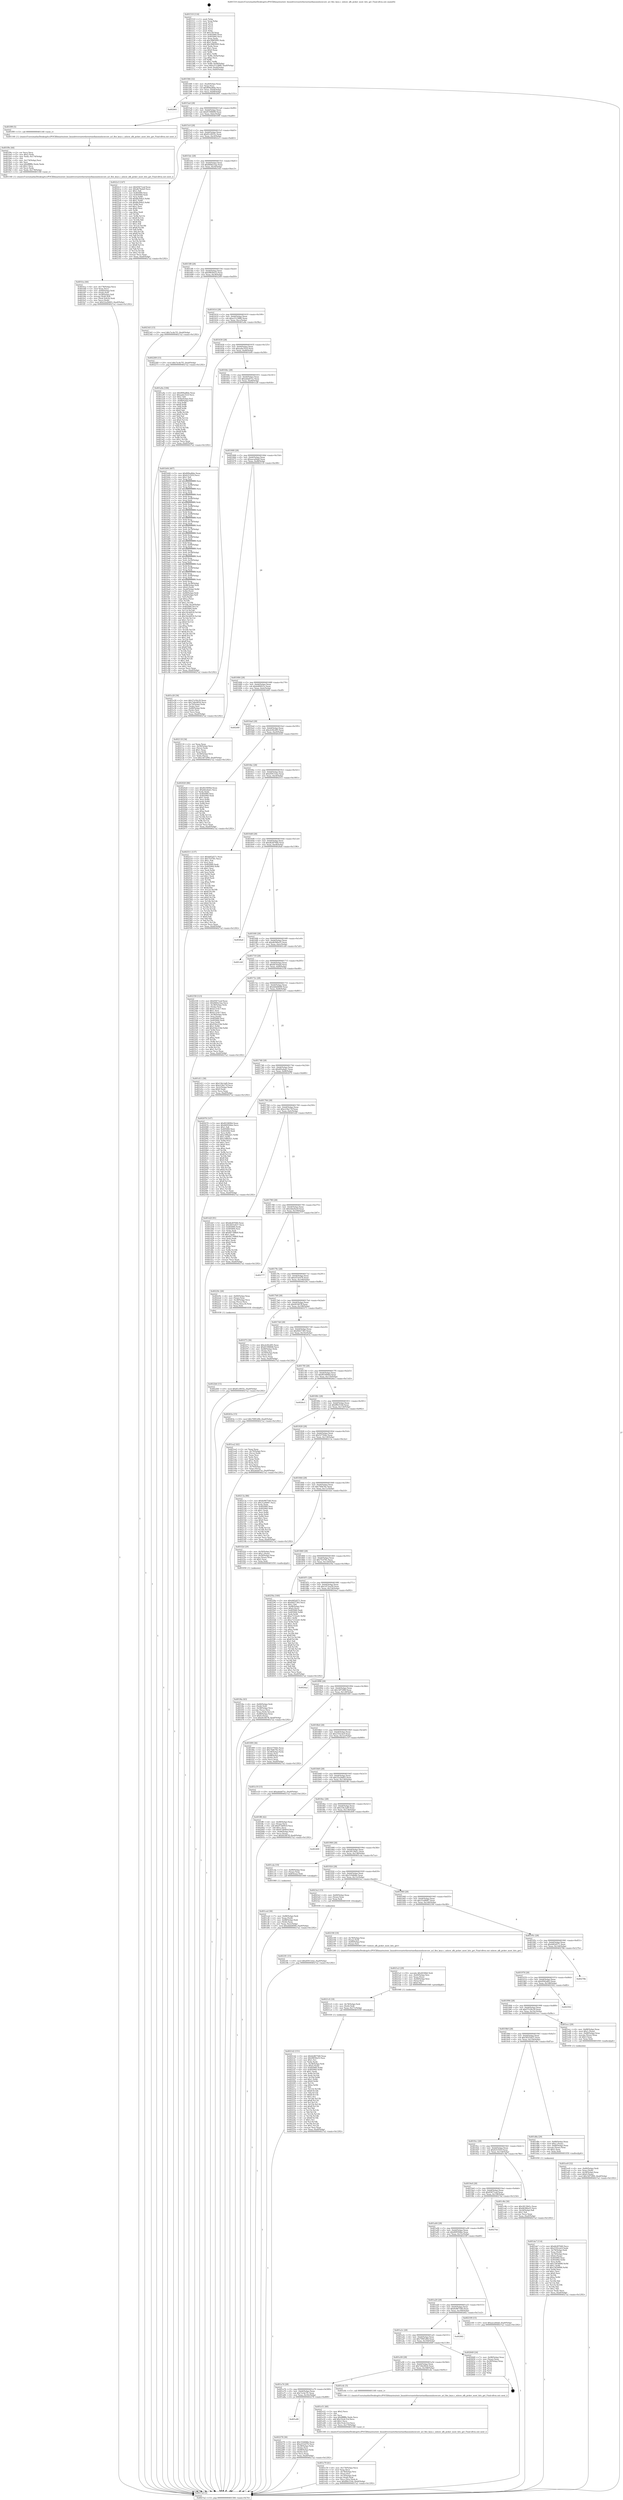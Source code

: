 digraph "0x401510" {
  label = "0x401510 (/mnt/c/Users/mathe/Desktop/tcc/POCII/binaries/extr_linuxdriversnetethernetmellanoxmlxswcore_acl_flex_keys.c_mlxsw_afk_picker_most_hits_get_Final-ollvm.out::main(0))"
  labelloc = "t"
  node[shape=record]

  Entry [label="",width=0.3,height=0.3,shape=circle,fillcolor=black,style=filled]
  "0x401584" [label="{
     0x401584 [32]\l
     | [instrs]\l
     &nbsp;&nbsp;0x401584 \<+6\>: mov -0xa0(%rbp),%eax\l
     &nbsp;&nbsp;0x40158a \<+2\>: mov %eax,%ecx\l
     &nbsp;&nbsp;0x40158c \<+6\>: sub $0x809ad8de,%ecx\l
     &nbsp;&nbsp;0x401592 \<+6\>: mov %eax,-0xb4(%rbp)\l
     &nbsp;&nbsp;0x401598 \<+6\>: mov %ecx,-0xb8(%rbp)\l
     &nbsp;&nbsp;0x40159e \<+6\>: je 0000000000402661 \<main+0x1151\>\l
  }"]
  "0x402661" [label="{
     0x402661\l
  }", style=dashed]
  "0x4015a4" [label="{
     0x4015a4 [28]\l
     | [instrs]\l
     &nbsp;&nbsp;0x4015a4 \<+5\>: jmp 00000000004015a9 \<main+0x99\>\l
     &nbsp;&nbsp;0x4015a9 \<+6\>: mov -0xb4(%rbp),%eax\l
     &nbsp;&nbsp;0x4015af \<+5\>: sub $0x81596606,%eax\l
     &nbsp;&nbsp;0x4015b4 \<+6\>: mov %eax,-0xbc(%rbp)\l
     &nbsp;&nbsp;0x4015ba \<+6\>: je 0000000000401f99 \<main+0xa89\>\l
  }"]
  Exit [label="",width=0.3,height=0.3,shape=circle,fillcolor=black,style=filled,peripheries=2]
  "0x401f99" [label="{
     0x401f99 [5]\l
     | [instrs]\l
     &nbsp;&nbsp;0x401f99 \<+5\>: call 0000000000401160 \<next_i\>\l
     | [calls]\l
     &nbsp;&nbsp;0x401160 \{1\} (/mnt/c/Users/mathe/Desktop/tcc/POCII/binaries/extr_linuxdriversnetethernetmellanoxmlxswcore_acl_flex_keys.c_mlxsw_afk_picker_most_hits_get_Final-ollvm.out::next_i)\l
  }"]
  "0x4015c0" [label="{
     0x4015c0 [28]\l
     | [instrs]\l
     &nbsp;&nbsp;0x4015c0 \<+5\>: jmp 00000000004015c5 \<main+0xb5\>\l
     &nbsp;&nbsp;0x4015c5 \<+6\>: mov -0xb4(%rbp),%eax\l
     &nbsp;&nbsp;0x4015cb \<+5\>: sub $0x81c0935c,%eax\l
     &nbsp;&nbsp;0x4015d0 \<+6\>: mov %eax,-0xc0(%rbp)\l
     &nbsp;&nbsp;0x4015d6 \<+6\>: je 00000000004022c5 \<main+0xdb5\>\l
  }"]
  "0x4023f1" [label="{
     0x4023f1 [15]\l
     | [instrs]\l
     &nbsp;&nbsp;0x4023f1 \<+10\>: movl $0xd5913cb2,-0xa0(%rbp)\l
     &nbsp;&nbsp;0x4023fb \<+5\>: jmp 00000000004027a2 \<main+0x1292\>\l
  }"]
  "0x4022c5" [label="{
     0x4022c5 [147]\l
     | [instrs]\l
     &nbsp;&nbsp;0x4022c5 \<+5\>: mov $0x65671eaf,%eax\l
     &nbsp;&nbsp;0x4022ca \<+5\>: mov $0xdb76afa0,%ecx\l
     &nbsp;&nbsp;0x4022cf \<+2\>: mov $0x1,%dl\l
     &nbsp;&nbsp;0x4022d1 \<+7\>: mov 0x405060,%esi\l
     &nbsp;&nbsp;0x4022d8 \<+7\>: mov 0x405064,%edi\l
     &nbsp;&nbsp;0x4022df \<+3\>: mov %esi,%r8d\l
     &nbsp;&nbsp;0x4022e2 \<+7\>: add $0xffe204a5,%r8d\l
     &nbsp;&nbsp;0x4022e9 \<+4\>: sub $0x1,%r8d\l
     &nbsp;&nbsp;0x4022ed \<+7\>: sub $0xffe204a5,%r8d\l
     &nbsp;&nbsp;0x4022f4 \<+4\>: imul %r8d,%esi\l
     &nbsp;&nbsp;0x4022f8 \<+3\>: and $0x1,%esi\l
     &nbsp;&nbsp;0x4022fb \<+3\>: cmp $0x0,%esi\l
     &nbsp;&nbsp;0x4022fe \<+4\>: sete %r9b\l
     &nbsp;&nbsp;0x402302 \<+3\>: cmp $0xa,%edi\l
     &nbsp;&nbsp;0x402305 \<+4\>: setl %r10b\l
     &nbsp;&nbsp;0x402309 \<+3\>: mov %r9b,%r11b\l
     &nbsp;&nbsp;0x40230c \<+4\>: xor $0xff,%r11b\l
     &nbsp;&nbsp;0x402310 \<+3\>: mov %r10b,%bl\l
     &nbsp;&nbsp;0x402313 \<+3\>: xor $0xff,%bl\l
     &nbsp;&nbsp;0x402316 \<+3\>: xor $0x1,%dl\l
     &nbsp;&nbsp;0x402319 \<+3\>: mov %r11b,%r14b\l
     &nbsp;&nbsp;0x40231c \<+4\>: and $0xff,%r14b\l
     &nbsp;&nbsp;0x402320 \<+3\>: and %dl,%r9b\l
     &nbsp;&nbsp;0x402323 \<+3\>: mov %bl,%r15b\l
     &nbsp;&nbsp;0x402326 \<+4\>: and $0xff,%r15b\l
     &nbsp;&nbsp;0x40232a \<+3\>: and %dl,%r10b\l
     &nbsp;&nbsp;0x40232d \<+3\>: or %r9b,%r14b\l
     &nbsp;&nbsp;0x402330 \<+3\>: or %r10b,%r15b\l
     &nbsp;&nbsp;0x402333 \<+3\>: xor %r15b,%r14b\l
     &nbsp;&nbsp;0x402336 \<+3\>: or %bl,%r11b\l
     &nbsp;&nbsp;0x402339 \<+4\>: xor $0xff,%r11b\l
     &nbsp;&nbsp;0x40233d \<+3\>: or $0x1,%dl\l
     &nbsp;&nbsp;0x402340 \<+3\>: and %dl,%r11b\l
     &nbsp;&nbsp;0x402343 \<+3\>: or %r11b,%r14b\l
     &nbsp;&nbsp;0x402346 \<+4\>: test $0x1,%r14b\l
     &nbsp;&nbsp;0x40234a \<+3\>: cmovne %ecx,%eax\l
     &nbsp;&nbsp;0x40234d \<+6\>: mov %eax,-0xa0(%rbp)\l
     &nbsp;&nbsp;0x402353 \<+5\>: jmp 00000000004027a2 \<main+0x1292\>\l
  }"]
  "0x4015dc" [label="{
     0x4015dc [28]\l
     | [instrs]\l
     &nbsp;&nbsp;0x4015dc \<+5\>: jmp 00000000004015e1 \<main+0xd1\>\l
     &nbsp;&nbsp;0x4015e1 \<+6\>: mov -0xb4(%rbp),%eax\l
     &nbsp;&nbsp;0x4015e7 \<+5\>: sub $0x840b23aa,%eax\l
     &nbsp;&nbsp;0x4015ec \<+6\>: mov %eax,-0xc4(%rbp)\l
     &nbsp;&nbsp;0x4015f2 \<+6\>: je 00000000004023d3 \<main+0xec3\>\l
  }"]
  "0x4022b6" [label="{
     0x4022b6 [15]\l
     | [instrs]\l
     &nbsp;&nbsp;0x4022b6 \<+10\>: movl $0x81c0935c,-0xa0(%rbp)\l
     &nbsp;&nbsp;0x4022c0 \<+5\>: jmp 00000000004027a2 \<main+0x1292\>\l
  }"]
  "0x4023d3" [label="{
     0x4023d3 [15]\l
     | [instrs]\l
     &nbsp;&nbsp;0x4023d3 \<+10\>: movl $0x7ec4e7f1,-0xa0(%rbp)\l
     &nbsp;&nbsp;0x4023dd \<+5\>: jmp 00000000004027a2 \<main+0x1292\>\l
  }"]
  "0x4015f8" [label="{
     0x4015f8 [28]\l
     | [instrs]\l
     &nbsp;&nbsp;0x4015f8 \<+5\>: jmp 00000000004015fd \<main+0xed\>\l
     &nbsp;&nbsp;0x4015fd \<+6\>: mov -0xb4(%rbp),%eax\l
     &nbsp;&nbsp;0x401603 \<+5\>: sub $0x99f30a53,%eax\l
     &nbsp;&nbsp;0x401608 \<+6\>: mov %eax,-0xc8(%rbp)\l
     &nbsp;&nbsp;0x40160e \<+6\>: je 0000000000402269 \<main+0xd59\>\l
  }"]
  "0x401a90" [label="{
     0x401a90\l
  }", style=dashed]
  "0x402269" [label="{
     0x402269 [15]\l
     | [instrs]\l
     &nbsp;&nbsp;0x402269 \<+10\>: movl $0x7ec4e7f1,-0xa0(%rbp)\l
     &nbsp;&nbsp;0x402273 \<+5\>: jmp 00000000004027a2 \<main+0x1292\>\l
  }"]
  "0x401614" [label="{
     0x401614 [28]\l
     | [instrs]\l
     &nbsp;&nbsp;0x401614 \<+5\>: jmp 0000000000401619 \<main+0x109\>\l
     &nbsp;&nbsp;0x401619 \<+6\>: mov -0xb4(%rbp),%eax\l
     &nbsp;&nbsp;0x40161f \<+5\>: sub $0xa3123880,%eax\l
     &nbsp;&nbsp;0x401624 \<+6\>: mov %eax,-0xcc(%rbp)\l
     &nbsp;&nbsp;0x40162a \<+6\>: je 0000000000401a9a \<main+0x58a\>\l
  }"]
  "0x402278" [label="{
     0x402278 [36]\l
     | [instrs]\l
     &nbsp;&nbsp;0x402278 \<+5\>: mov $0x310dfd6e,%eax\l
     &nbsp;&nbsp;0x40227d \<+5\>: mov $0xef33e076,%ecx\l
     &nbsp;&nbsp;0x402282 \<+4\>: mov -0x38(%rbp),%rdx\l
     &nbsp;&nbsp;0x402286 \<+2\>: mov (%rdx),%esi\l
     &nbsp;&nbsp;0x402288 \<+4\>: mov -0x68(%rbp),%rdx\l
     &nbsp;&nbsp;0x40228c \<+2\>: cmp (%rdx),%esi\l
     &nbsp;&nbsp;0x40228e \<+3\>: cmovl %ecx,%eax\l
     &nbsp;&nbsp;0x402291 \<+6\>: mov %eax,-0xa0(%rbp)\l
     &nbsp;&nbsp;0x402297 \<+5\>: jmp 00000000004027a2 \<main+0x1292\>\l
  }"]
  "0x401a9a" [label="{
     0x401a9a [106]\l
     | [instrs]\l
     &nbsp;&nbsp;0x401a9a \<+5\>: mov $0x809ad8de,%eax\l
     &nbsp;&nbsp;0x401a9f \<+5\>: mov $0xaa4e35c0,%ecx\l
     &nbsp;&nbsp;0x401aa4 \<+2\>: mov $0x1,%dl\l
     &nbsp;&nbsp;0x401aa6 \<+7\>: mov -0x9a(%rbp),%sil\l
     &nbsp;&nbsp;0x401aad \<+7\>: mov -0x99(%rbp),%dil\l
     &nbsp;&nbsp;0x401ab4 \<+3\>: mov %sil,%r8b\l
     &nbsp;&nbsp;0x401ab7 \<+4\>: xor $0xff,%r8b\l
     &nbsp;&nbsp;0x401abb \<+3\>: mov %dil,%r9b\l
     &nbsp;&nbsp;0x401abe \<+4\>: xor $0xff,%r9b\l
     &nbsp;&nbsp;0x401ac2 \<+3\>: xor $0x0,%dl\l
     &nbsp;&nbsp;0x401ac5 \<+3\>: mov %r8b,%r10b\l
     &nbsp;&nbsp;0x401ac8 \<+4\>: and $0x0,%r10b\l
     &nbsp;&nbsp;0x401acc \<+3\>: and %dl,%sil\l
     &nbsp;&nbsp;0x401acf \<+3\>: mov %r9b,%r11b\l
     &nbsp;&nbsp;0x401ad2 \<+4\>: and $0x0,%r11b\l
     &nbsp;&nbsp;0x401ad6 \<+3\>: and %dl,%dil\l
     &nbsp;&nbsp;0x401ad9 \<+3\>: or %sil,%r10b\l
     &nbsp;&nbsp;0x401adc \<+3\>: or %dil,%r11b\l
     &nbsp;&nbsp;0x401adf \<+3\>: xor %r11b,%r10b\l
     &nbsp;&nbsp;0x401ae2 \<+3\>: or %r9b,%r8b\l
     &nbsp;&nbsp;0x401ae5 \<+4\>: xor $0xff,%r8b\l
     &nbsp;&nbsp;0x401ae9 \<+3\>: or $0x0,%dl\l
     &nbsp;&nbsp;0x401aec \<+3\>: and %dl,%r8b\l
     &nbsp;&nbsp;0x401aef \<+3\>: or %r8b,%r10b\l
     &nbsp;&nbsp;0x401af2 \<+4\>: test $0x1,%r10b\l
     &nbsp;&nbsp;0x401af6 \<+3\>: cmovne %ecx,%eax\l
     &nbsp;&nbsp;0x401af9 \<+6\>: mov %eax,-0xa0(%rbp)\l
     &nbsp;&nbsp;0x401aff \<+5\>: jmp 00000000004027a2 \<main+0x1292\>\l
  }"]
  "0x401630" [label="{
     0x401630 [28]\l
     | [instrs]\l
     &nbsp;&nbsp;0x401630 \<+5\>: jmp 0000000000401635 \<main+0x125\>\l
     &nbsp;&nbsp;0x401635 \<+6\>: mov -0xb4(%rbp),%eax\l
     &nbsp;&nbsp;0x40163b \<+5\>: sub $0xaa4e35c0,%eax\l
     &nbsp;&nbsp;0x401640 \<+6\>: mov %eax,-0xd0(%rbp)\l
     &nbsp;&nbsp;0x401646 \<+6\>: je 0000000000401b04 \<main+0x5f4\>\l
  }"]
  "0x4027a2" [label="{
     0x4027a2 [5]\l
     | [instrs]\l
     &nbsp;&nbsp;0x4027a2 \<+5\>: jmp 0000000000401584 \<main+0x74\>\l
  }"]
  "0x401510" [label="{
     0x401510 [116]\l
     | [instrs]\l
     &nbsp;&nbsp;0x401510 \<+1\>: push %rbp\l
     &nbsp;&nbsp;0x401511 \<+3\>: mov %rsp,%rbp\l
     &nbsp;&nbsp;0x401514 \<+2\>: push %r15\l
     &nbsp;&nbsp;0x401516 \<+2\>: push %r14\l
     &nbsp;&nbsp;0x401518 \<+2\>: push %r13\l
     &nbsp;&nbsp;0x40151a \<+2\>: push %r12\l
     &nbsp;&nbsp;0x40151c \<+1\>: push %rbx\l
     &nbsp;&nbsp;0x40151d \<+7\>: sub $0x158,%rsp\l
     &nbsp;&nbsp;0x401524 \<+7\>: mov 0x405060,%eax\l
     &nbsp;&nbsp;0x40152b \<+7\>: mov 0x405064,%ecx\l
     &nbsp;&nbsp;0x401532 \<+2\>: mov %eax,%edx\l
     &nbsp;&nbsp;0x401534 \<+6\>: sub $0x39f65095,%edx\l
     &nbsp;&nbsp;0x40153a \<+3\>: sub $0x1,%edx\l
     &nbsp;&nbsp;0x40153d \<+6\>: add $0x39f65095,%edx\l
     &nbsp;&nbsp;0x401543 \<+3\>: imul %edx,%eax\l
     &nbsp;&nbsp;0x401546 \<+3\>: and $0x1,%eax\l
     &nbsp;&nbsp;0x401549 \<+3\>: cmp $0x0,%eax\l
     &nbsp;&nbsp;0x40154c \<+4\>: sete %r8b\l
     &nbsp;&nbsp;0x401550 \<+4\>: and $0x1,%r8b\l
     &nbsp;&nbsp;0x401554 \<+7\>: mov %r8b,-0x9a(%rbp)\l
     &nbsp;&nbsp;0x40155b \<+3\>: cmp $0xa,%ecx\l
     &nbsp;&nbsp;0x40155e \<+4\>: setl %r8b\l
     &nbsp;&nbsp;0x401562 \<+4\>: and $0x1,%r8b\l
     &nbsp;&nbsp;0x401566 \<+7\>: mov %r8b,-0x99(%rbp)\l
     &nbsp;&nbsp;0x40156d \<+10\>: movl $0xa3123880,-0xa0(%rbp)\l
     &nbsp;&nbsp;0x401577 \<+6\>: mov %edi,-0xa4(%rbp)\l
     &nbsp;&nbsp;0x40157d \<+7\>: mov %rsi,-0xb0(%rbp)\l
  }"]
  "0x4021d2" [label="{
     0x4021d2 [151]\l
     | [instrs]\l
     &nbsp;&nbsp;0x4021d2 \<+5\>: mov $0x6e867540,%eax\l
     &nbsp;&nbsp;0x4021d7 \<+5\>: mov $0x99f30a53,%esi\l
     &nbsp;&nbsp;0x4021dc \<+2\>: mov $0x1,%cl\l
     &nbsp;&nbsp;0x4021de \<+2\>: xor %edx,%edx\l
     &nbsp;&nbsp;0x4021e0 \<+4\>: mov -0x38(%rbp),%rdi\l
     &nbsp;&nbsp;0x4021e4 \<+6\>: movl $0x0,(%rdi)\l
     &nbsp;&nbsp;0x4021ea \<+8\>: mov 0x405060,%r8d\l
     &nbsp;&nbsp;0x4021f2 \<+8\>: mov 0x405064,%r9d\l
     &nbsp;&nbsp;0x4021fa \<+3\>: sub $0x1,%edx\l
     &nbsp;&nbsp;0x4021fd \<+3\>: mov %r8d,%r10d\l
     &nbsp;&nbsp;0x402200 \<+3\>: add %edx,%r10d\l
     &nbsp;&nbsp;0x402203 \<+4\>: imul %r10d,%r8d\l
     &nbsp;&nbsp;0x402207 \<+4\>: and $0x1,%r8d\l
     &nbsp;&nbsp;0x40220b \<+4\>: cmp $0x0,%r8d\l
     &nbsp;&nbsp;0x40220f \<+4\>: sete %r11b\l
     &nbsp;&nbsp;0x402213 \<+4\>: cmp $0xa,%r9d\l
     &nbsp;&nbsp;0x402217 \<+3\>: setl %bl\l
     &nbsp;&nbsp;0x40221a \<+3\>: mov %r11b,%r14b\l
     &nbsp;&nbsp;0x40221d \<+4\>: xor $0xff,%r14b\l
     &nbsp;&nbsp;0x402221 \<+3\>: mov %bl,%r15b\l
     &nbsp;&nbsp;0x402224 \<+4\>: xor $0xff,%r15b\l
     &nbsp;&nbsp;0x402228 \<+3\>: xor $0x1,%cl\l
     &nbsp;&nbsp;0x40222b \<+3\>: mov %r14b,%r12b\l
     &nbsp;&nbsp;0x40222e \<+4\>: and $0xff,%r12b\l
     &nbsp;&nbsp;0x402232 \<+3\>: and %cl,%r11b\l
     &nbsp;&nbsp;0x402235 \<+3\>: mov %r15b,%r13b\l
     &nbsp;&nbsp;0x402238 \<+4\>: and $0xff,%r13b\l
     &nbsp;&nbsp;0x40223c \<+2\>: and %cl,%bl\l
     &nbsp;&nbsp;0x40223e \<+3\>: or %r11b,%r12b\l
     &nbsp;&nbsp;0x402241 \<+3\>: or %bl,%r13b\l
     &nbsp;&nbsp;0x402244 \<+3\>: xor %r13b,%r12b\l
     &nbsp;&nbsp;0x402247 \<+3\>: or %r15b,%r14b\l
     &nbsp;&nbsp;0x40224a \<+4\>: xor $0xff,%r14b\l
     &nbsp;&nbsp;0x40224e \<+3\>: or $0x1,%cl\l
     &nbsp;&nbsp;0x402251 \<+3\>: and %cl,%r14b\l
     &nbsp;&nbsp;0x402254 \<+3\>: or %r14b,%r12b\l
     &nbsp;&nbsp;0x402257 \<+4\>: test $0x1,%r12b\l
     &nbsp;&nbsp;0x40225b \<+3\>: cmovne %esi,%eax\l
     &nbsp;&nbsp;0x40225e \<+6\>: mov %eax,-0xa0(%rbp)\l
     &nbsp;&nbsp;0x402264 \<+5\>: jmp 00000000004027a2 \<main+0x1292\>\l
  }"]
  "0x401b04" [label="{
     0x401b04 [407]\l
     | [instrs]\l
     &nbsp;&nbsp;0x401b04 \<+5\>: mov $0x809ad8de,%eax\l
     &nbsp;&nbsp;0x401b09 \<+5\>: mov $0x62535f1f,%ecx\l
     &nbsp;&nbsp;0x401b0e \<+2\>: mov $0x1,%dl\l
     &nbsp;&nbsp;0x401b10 \<+3\>: mov %rsp,%rsi\l
     &nbsp;&nbsp;0x401b13 \<+4\>: add $0xfffffffffffffff0,%rsi\l
     &nbsp;&nbsp;0x401b17 \<+3\>: mov %rsi,%rsp\l
     &nbsp;&nbsp;0x401b1a \<+7\>: mov %rsi,-0x98(%rbp)\l
     &nbsp;&nbsp;0x401b21 \<+3\>: mov %rsp,%rsi\l
     &nbsp;&nbsp;0x401b24 \<+4\>: add $0xfffffffffffffff0,%rsi\l
     &nbsp;&nbsp;0x401b28 \<+3\>: mov %rsi,%rsp\l
     &nbsp;&nbsp;0x401b2b \<+3\>: mov %rsp,%rdi\l
     &nbsp;&nbsp;0x401b2e \<+4\>: add $0xfffffffffffffff0,%rdi\l
     &nbsp;&nbsp;0x401b32 \<+3\>: mov %rdi,%rsp\l
     &nbsp;&nbsp;0x401b35 \<+7\>: mov %rdi,-0x90(%rbp)\l
     &nbsp;&nbsp;0x401b3c \<+3\>: mov %rsp,%rdi\l
     &nbsp;&nbsp;0x401b3f \<+4\>: add $0xfffffffffffffff0,%rdi\l
     &nbsp;&nbsp;0x401b43 \<+3\>: mov %rdi,%rsp\l
     &nbsp;&nbsp;0x401b46 \<+7\>: mov %rdi,-0x88(%rbp)\l
     &nbsp;&nbsp;0x401b4d \<+3\>: mov %rsp,%rdi\l
     &nbsp;&nbsp;0x401b50 \<+4\>: add $0xfffffffffffffff0,%rdi\l
     &nbsp;&nbsp;0x401b54 \<+3\>: mov %rdi,%rsp\l
     &nbsp;&nbsp;0x401b57 \<+4\>: mov %rdi,-0x80(%rbp)\l
     &nbsp;&nbsp;0x401b5b \<+3\>: mov %rsp,%rdi\l
     &nbsp;&nbsp;0x401b5e \<+4\>: add $0xfffffffffffffff0,%rdi\l
     &nbsp;&nbsp;0x401b62 \<+3\>: mov %rdi,%rsp\l
     &nbsp;&nbsp;0x401b65 \<+4\>: mov %rdi,-0x78(%rbp)\l
     &nbsp;&nbsp;0x401b69 \<+3\>: mov %rsp,%rdi\l
     &nbsp;&nbsp;0x401b6c \<+4\>: add $0xfffffffffffffff0,%rdi\l
     &nbsp;&nbsp;0x401b70 \<+3\>: mov %rdi,%rsp\l
     &nbsp;&nbsp;0x401b73 \<+4\>: mov %rdi,-0x70(%rbp)\l
     &nbsp;&nbsp;0x401b77 \<+3\>: mov %rsp,%rdi\l
     &nbsp;&nbsp;0x401b7a \<+4\>: add $0xfffffffffffffff0,%rdi\l
     &nbsp;&nbsp;0x401b7e \<+3\>: mov %rdi,%rsp\l
     &nbsp;&nbsp;0x401b81 \<+4\>: mov %rdi,-0x68(%rbp)\l
     &nbsp;&nbsp;0x401b85 \<+3\>: mov %rsp,%rdi\l
     &nbsp;&nbsp;0x401b88 \<+4\>: add $0xfffffffffffffff0,%rdi\l
     &nbsp;&nbsp;0x401b8c \<+3\>: mov %rdi,%rsp\l
     &nbsp;&nbsp;0x401b8f \<+4\>: mov %rdi,-0x60(%rbp)\l
     &nbsp;&nbsp;0x401b93 \<+3\>: mov %rsp,%rdi\l
     &nbsp;&nbsp;0x401b96 \<+4\>: add $0xfffffffffffffff0,%rdi\l
     &nbsp;&nbsp;0x401b9a \<+3\>: mov %rdi,%rsp\l
     &nbsp;&nbsp;0x401b9d \<+4\>: mov %rdi,-0x58(%rbp)\l
     &nbsp;&nbsp;0x401ba1 \<+3\>: mov %rsp,%rdi\l
     &nbsp;&nbsp;0x401ba4 \<+4\>: add $0xfffffffffffffff0,%rdi\l
     &nbsp;&nbsp;0x401ba8 \<+3\>: mov %rdi,%rsp\l
     &nbsp;&nbsp;0x401bab \<+4\>: mov %rdi,-0x50(%rbp)\l
     &nbsp;&nbsp;0x401baf \<+3\>: mov %rsp,%rdi\l
     &nbsp;&nbsp;0x401bb2 \<+4\>: add $0xfffffffffffffff0,%rdi\l
     &nbsp;&nbsp;0x401bb6 \<+3\>: mov %rdi,%rsp\l
     &nbsp;&nbsp;0x401bb9 \<+4\>: mov %rdi,-0x48(%rbp)\l
     &nbsp;&nbsp;0x401bbd \<+3\>: mov %rsp,%rdi\l
     &nbsp;&nbsp;0x401bc0 \<+4\>: add $0xfffffffffffffff0,%rdi\l
     &nbsp;&nbsp;0x401bc4 \<+3\>: mov %rdi,%rsp\l
     &nbsp;&nbsp;0x401bc7 \<+4\>: mov %rdi,-0x40(%rbp)\l
     &nbsp;&nbsp;0x401bcb \<+3\>: mov %rsp,%rdi\l
     &nbsp;&nbsp;0x401bce \<+4\>: add $0xfffffffffffffff0,%rdi\l
     &nbsp;&nbsp;0x401bd2 \<+3\>: mov %rdi,%rsp\l
     &nbsp;&nbsp;0x401bd5 \<+4\>: mov %rdi,-0x38(%rbp)\l
     &nbsp;&nbsp;0x401bd9 \<+7\>: mov -0x98(%rbp),%rdi\l
     &nbsp;&nbsp;0x401be0 \<+6\>: movl $0x0,(%rdi)\l
     &nbsp;&nbsp;0x401be6 \<+7\>: mov -0xa4(%rbp),%r8d\l
     &nbsp;&nbsp;0x401bed \<+3\>: mov %r8d,(%rsi)\l
     &nbsp;&nbsp;0x401bf0 \<+7\>: mov -0x90(%rbp),%rdi\l
     &nbsp;&nbsp;0x401bf7 \<+7\>: mov -0xb0(%rbp),%r9\l
     &nbsp;&nbsp;0x401bfe \<+3\>: mov %r9,(%rdi)\l
     &nbsp;&nbsp;0x401c01 \<+3\>: cmpl $0x2,(%rsi)\l
     &nbsp;&nbsp;0x401c04 \<+4\>: setne %r10b\l
     &nbsp;&nbsp;0x401c08 \<+4\>: and $0x1,%r10b\l
     &nbsp;&nbsp;0x401c0c \<+4\>: mov %r10b,-0x2d(%rbp)\l
     &nbsp;&nbsp;0x401c10 \<+8\>: mov 0x405060,%r11d\l
     &nbsp;&nbsp;0x401c18 \<+7\>: mov 0x405064,%ebx\l
     &nbsp;&nbsp;0x401c1f \<+3\>: mov %r11d,%r14d\l
     &nbsp;&nbsp;0x401c22 \<+7\>: add $0x18c4d918,%r14d\l
     &nbsp;&nbsp;0x401c29 \<+4\>: sub $0x1,%r14d\l
     &nbsp;&nbsp;0x401c2d \<+7\>: sub $0x18c4d918,%r14d\l
     &nbsp;&nbsp;0x401c34 \<+4\>: imul %r14d,%r11d\l
     &nbsp;&nbsp;0x401c38 \<+4\>: and $0x1,%r11d\l
     &nbsp;&nbsp;0x401c3c \<+4\>: cmp $0x0,%r11d\l
     &nbsp;&nbsp;0x401c40 \<+4\>: sete %r10b\l
     &nbsp;&nbsp;0x401c44 \<+3\>: cmp $0xa,%ebx\l
     &nbsp;&nbsp;0x401c47 \<+4\>: setl %r15b\l
     &nbsp;&nbsp;0x401c4b \<+3\>: mov %r10b,%r12b\l
     &nbsp;&nbsp;0x401c4e \<+4\>: xor $0xff,%r12b\l
     &nbsp;&nbsp;0x401c52 \<+3\>: mov %r15b,%r13b\l
     &nbsp;&nbsp;0x401c55 \<+4\>: xor $0xff,%r13b\l
     &nbsp;&nbsp;0x401c59 \<+3\>: xor $0x1,%dl\l
     &nbsp;&nbsp;0x401c5c \<+3\>: mov %r12b,%sil\l
     &nbsp;&nbsp;0x401c5f \<+4\>: and $0xff,%sil\l
     &nbsp;&nbsp;0x401c63 \<+3\>: and %dl,%r10b\l
     &nbsp;&nbsp;0x401c66 \<+3\>: mov %r13b,%dil\l
     &nbsp;&nbsp;0x401c69 \<+4\>: and $0xff,%dil\l
     &nbsp;&nbsp;0x401c6d \<+3\>: and %dl,%r15b\l
     &nbsp;&nbsp;0x401c70 \<+3\>: or %r10b,%sil\l
     &nbsp;&nbsp;0x401c73 \<+3\>: or %r15b,%dil\l
     &nbsp;&nbsp;0x401c76 \<+3\>: xor %dil,%sil\l
     &nbsp;&nbsp;0x401c79 \<+3\>: or %r13b,%r12b\l
     &nbsp;&nbsp;0x401c7c \<+4\>: xor $0xff,%r12b\l
     &nbsp;&nbsp;0x401c80 \<+3\>: or $0x1,%dl\l
     &nbsp;&nbsp;0x401c83 \<+3\>: and %dl,%r12b\l
     &nbsp;&nbsp;0x401c86 \<+3\>: or %r12b,%sil\l
     &nbsp;&nbsp;0x401c89 \<+4\>: test $0x1,%sil\l
     &nbsp;&nbsp;0x401c8d \<+3\>: cmovne %ecx,%eax\l
     &nbsp;&nbsp;0x401c90 \<+6\>: mov %eax,-0xa0(%rbp)\l
     &nbsp;&nbsp;0x401c96 \<+5\>: jmp 00000000004027a2 \<main+0x1292\>\l
  }"]
  "0x40164c" [label="{
     0x40164c [28]\l
     | [instrs]\l
     &nbsp;&nbsp;0x40164c \<+5\>: jmp 0000000000401651 \<main+0x141\>\l
     &nbsp;&nbsp;0x401651 \<+6\>: mov -0xb4(%rbp),%eax\l
     &nbsp;&nbsp;0x401657 \<+5\>: sub $0xabda67ec,%eax\l
     &nbsp;&nbsp;0x40165c \<+6\>: mov %eax,-0xd4(%rbp)\l
     &nbsp;&nbsp;0x401662 \<+6\>: je 0000000000401e28 \<main+0x918\>\l
  }"]
  "0x4021c0" [label="{
     0x4021c0 [18]\l
     | [instrs]\l
     &nbsp;&nbsp;0x4021c0 \<+4\>: mov -0x78(%rbp),%rdi\l
     &nbsp;&nbsp;0x4021c4 \<+3\>: mov (%rdi),%rdi\l
     &nbsp;&nbsp;0x4021c7 \<+6\>: mov %eax,-0x17c(%rbp)\l
     &nbsp;&nbsp;0x4021cd \<+5\>: call 0000000000401030 \<free@plt\>\l
     | [calls]\l
     &nbsp;&nbsp;0x401030 \{1\} (unknown)\l
  }"]
  "0x4021a3" [label="{
     0x4021a3 [29]\l
     | [instrs]\l
     &nbsp;&nbsp;0x4021a3 \<+10\>: movabs $0x4030b6,%rdi\l
     &nbsp;&nbsp;0x4021ad \<+4\>: mov -0x40(%rbp),%rsi\l
     &nbsp;&nbsp;0x4021b1 \<+2\>: mov %eax,(%rsi)\l
     &nbsp;&nbsp;0x4021b3 \<+4\>: mov -0x40(%rbp),%rsi\l
     &nbsp;&nbsp;0x4021b7 \<+2\>: mov (%rsi),%esi\l
     &nbsp;&nbsp;0x4021b9 \<+2\>: mov $0x0,%al\l
     &nbsp;&nbsp;0x4021bb \<+5\>: call 0000000000401040 \<printf@plt\>\l
     | [calls]\l
     &nbsp;&nbsp;0x401040 \{1\} (unknown)\l
  }"]
  "0x401e28" [label="{
     0x401e28 [36]\l
     | [instrs]\l
     &nbsp;&nbsp;0x401e28 \<+5\>: mov $0x57e59c29,%eax\l
     &nbsp;&nbsp;0x401e2d \<+5\>: mov $0x7d4e0624,%ecx\l
     &nbsp;&nbsp;0x401e32 \<+4\>: mov -0x70(%rbp),%rdx\l
     &nbsp;&nbsp;0x401e36 \<+2\>: mov (%rdx),%esi\l
     &nbsp;&nbsp;0x401e38 \<+4\>: mov -0x80(%rbp),%rdx\l
     &nbsp;&nbsp;0x401e3c \<+2\>: cmp (%rdx),%esi\l
     &nbsp;&nbsp;0x401e3e \<+3\>: cmovl %ecx,%eax\l
     &nbsp;&nbsp;0x401e41 \<+6\>: mov %eax,-0xa0(%rbp)\l
     &nbsp;&nbsp;0x401e47 \<+5\>: jmp 00000000004027a2 \<main+0x1292\>\l
  }"]
  "0x401668" [label="{
     0x401668 [28]\l
     | [instrs]\l
     &nbsp;&nbsp;0x401668 \<+5\>: jmp 000000000040166d \<main+0x15d\>\l
     &nbsp;&nbsp;0x40166d \<+6\>: mov -0xb4(%rbp),%eax\l
     &nbsp;&nbsp;0x401673 \<+5\>: sub $0xaeca0da8,%eax\l
     &nbsp;&nbsp;0x401678 \<+6\>: mov %eax,-0xd8(%rbp)\l
     &nbsp;&nbsp;0x40167e \<+6\>: je 0000000000402118 \<main+0xc08\>\l
  }"]
  "0x401fca" [label="{
     0x401fca [44]\l
     | [instrs]\l
     &nbsp;&nbsp;0x401fca \<+6\>: mov -0x178(%rbp),%ecx\l
     &nbsp;&nbsp;0x401fd0 \<+3\>: imul %eax,%ecx\l
     &nbsp;&nbsp;0x401fd3 \<+4\>: mov -0x60(%rbp),%rdi\l
     &nbsp;&nbsp;0x401fd7 \<+3\>: mov (%rdi),%rdi\l
     &nbsp;&nbsp;0x401fda \<+4\>: mov -0x58(%rbp),%r8\l
     &nbsp;&nbsp;0x401fde \<+3\>: movslq (%r8),%r8\l
     &nbsp;&nbsp;0x401fe1 \<+4\>: mov (%rdi,%r8,8),%rdi\l
     &nbsp;&nbsp;0x401fe5 \<+2\>: mov %ecx,(%rdi)\l
     &nbsp;&nbsp;0x401fe7 \<+10\>: movl $0x22a2b603,-0xa0(%rbp)\l
     &nbsp;&nbsp;0x401ff1 \<+5\>: jmp 00000000004027a2 \<main+0x1292\>\l
  }"]
  "0x402118" [label="{
     0x402118 [34]\l
     | [instrs]\l
     &nbsp;&nbsp;0x402118 \<+2\>: xor %eax,%eax\l
     &nbsp;&nbsp;0x40211a \<+4\>: mov -0x58(%rbp),%rcx\l
     &nbsp;&nbsp;0x40211e \<+2\>: mov (%rcx),%edx\l
     &nbsp;&nbsp;0x402120 \<+3\>: sub $0x1,%eax\l
     &nbsp;&nbsp;0x402123 \<+2\>: sub %eax,%edx\l
     &nbsp;&nbsp;0x402125 \<+4\>: mov -0x58(%rbp),%rcx\l
     &nbsp;&nbsp;0x402129 \<+2\>: mov %edx,(%rcx)\l
     &nbsp;&nbsp;0x40212b \<+10\>: movl $0x14f72f00,-0xa0(%rbp)\l
     &nbsp;&nbsp;0x402135 \<+5\>: jmp 00000000004027a2 \<main+0x1292\>\l
  }"]
  "0x401684" [label="{
     0x401684 [28]\l
     | [instrs]\l
     &nbsp;&nbsp;0x401684 \<+5\>: jmp 0000000000401689 \<main+0x179\>\l
     &nbsp;&nbsp;0x401689 \<+6\>: mov -0xb4(%rbp),%eax\l
     &nbsp;&nbsp;0x40168f \<+5\>: sub $0xb4f4921a,%eax\l
     &nbsp;&nbsp;0x401694 \<+6\>: mov %eax,-0xdc(%rbp)\l
     &nbsp;&nbsp;0x40169a \<+6\>: je 000000000040240f \<main+0xeff\>\l
  }"]
  "0x401f9e" [label="{
     0x401f9e [44]\l
     | [instrs]\l
     &nbsp;&nbsp;0x401f9e \<+2\>: xor %ecx,%ecx\l
     &nbsp;&nbsp;0x401fa0 \<+5\>: mov $0x2,%edx\l
     &nbsp;&nbsp;0x401fa5 \<+6\>: mov %edx,-0x174(%rbp)\l
     &nbsp;&nbsp;0x401fab \<+1\>: cltd\l
     &nbsp;&nbsp;0x401fac \<+6\>: mov -0x174(%rbp),%esi\l
     &nbsp;&nbsp;0x401fb2 \<+2\>: idiv %esi\l
     &nbsp;&nbsp;0x401fb4 \<+6\>: imul $0xfffffffe,%edx,%edx\l
     &nbsp;&nbsp;0x401fba \<+3\>: sub $0x1,%ecx\l
     &nbsp;&nbsp;0x401fbd \<+2\>: sub %ecx,%edx\l
     &nbsp;&nbsp;0x401fbf \<+6\>: mov %edx,-0x178(%rbp)\l
     &nbsp;&nbsp;0x401fc5 \<+5\>: call 0000000000401160 \<next_i\>\l
     | [calls]\l
     &nbsp;&nbsp;0x401160 \{1\} (/mnt/c/Users/mathe/Desktop/tcc/POCII/binaries/extr_linuxdriversnetethernetmellanoxmlxswcore_acl_flex_keys.c_mlxsw_afk_picker_most_hits_get_Final-ollvm.out::next_i)\l
  }"]
  "0x40240f" [label="{
     0x40240f\l
  }", style=dashed]
  "0x4016a0" [label="{
     0x4016a0 [28]\l
     | [instrs]\l
     &nbsp;&nbsp;0x4016a0 \<+5\>: jmp 00000000004016a5 \<main+0x195\>\l
     &nbsp;&nbsp;0x4016a5 \<+6\>: mov -0xb4(%rbp),%eax\l
     &nbsp;&nbsp;0x4016ab \<+5\>: sub $0xcb30cd95,%eax\l
     &nbsp;&nbsp;0x4016b0 \<+6\>: mov %eax,-0xe0(%rbp)\l
     &nbsp;&nbsp;0x4016b6 \<+6\>: je 0000000000402020 \<main+0xb10\>\l
  }"]
  "0x401f4a" [label="{
     0x401f4a [43]\l
     | [instrs]\l
     &nbsp;&nbsp;0x401f4a \<+4\>: mov -0x60(%rbp),%rdi\l
     &nbsp;&nbsp;0x401f4e \<+3\>: mov (%rdi),%rdi\l
     &nbsp;&nbsp;0x401f51 \<+4\>: mov -0x58(%rbp),%rcx\l
     &nbsp;&nbsp;0x401f55 \<+3\>: movslq (%rcx),%rcx\l
     &nbsp;&nbsp;0x401f58 \<+4\>: mov %rax,(%rdi,%rcx,8)\l
     &nbsp;&nbsp;0x401f5c \<+4\>: mov -0x48(%rbp),%rax\l
     &nbsp;&nbsp;0x401f60 \<+6\>: movl $0x0,(%rax)\l
     &nbsp;&nbsp;0x401f66 \<+10\>: movl $0xf41667ff,-0xa0(%rbp)\l
     &nbsp;&nbsp;0x401f70 \<+5\>: jmp 00000000004027a2 \<main+0x1292\>\l
  }"]
  "0x402020" [label="{
     0x402020 [86]\l
     | [instrs]\l
     &nbsp;&nbsp;0x402020 \<+5\>: mov $0xf610690d,%eax\l
     &nbsp;&nbsp;0x402025 \<+5\>: mov $0xdf2a4ab1,%ecx\l
     &nbsp;&nbsp;0x40202a \<+2\>: xor %edx,%edx\l
     &nbsp;&nbsp;0x40202c \<+7\>: mov 0x405060,%esi\l
     &nbsp;&nbsp;0x402033 \<+7\>: mov 0x405064,%edi\l
     &nbsp;&nbsp;0x40203a \<+3\>: sub $0x1,%edx\l
     &nbsp;&nbsp;0x40203d \<+3\>: mov %esi,%r8d\l
     &nbsp;&nbsp;0x402040 \<+3\>: add %edx,%r8d\l
     &nbsp;&nbsp;0x402043 \<+4\>: imul %r8d,%esi\l
     &nbsp;&nbsp;0x402047 \<+3\>: and $0x1,%esi\l
     &nbsp;&nbsp;0x40204a \<+3\>: cmp $0x0,%esi\l
     &nbsp;&nbsp;0x40204d \<+4\>: sete %r9b\l
     &nbsp;&nbsp;0x402051 \<+3\>: cmp $0xa,%edi\l
     &nbsp;&nbsp;0x402054 \<+4\>: setl %r10b\l
     &nbsp;&nbsp;0x402058 \<+3\>: mov %r9b,%r11b\l
     &nbsp;&nbsp;0x40205b \<+3\>: and %r10b,%r11b\l
     &nbsp;&nbsp;0x40205e \<+3\>: xor %r10b,%r9b\l
     &nbsp;&nbsp;0x402061 \<+3\>: or %r9b,%r11b\l
     &nbsp;&nbsp;0x402064 \<+4\>: test $0x1,%r11b\l
     &nbsp;&nbsp;0x402068 \<+3\>: cmovne %ecx,%eax\l
     &nbsp;&nbsp;0x40206b \<+6\>: mov %eax,-0xa0(%rbp)\l
     &nbsp;&nbsp;0x402071 \<+5\>: jmp 00000000004027a2 \<main+0x1292\>\l
  }"]
  "0x4016bc" [label="{
     0x4016bc [28]\l
     | [instrs]\l
     &nbsp;&nbsp;0x4016bc \<+5\>: jmp 00000000004016c1 \<main+0x1b1\>\l
     &nbsp;&nbsp;0x4016c1 \<+6\>: mov -0xb4(%rbp),%eax\l
     &nbsp;&nbsp;0x4016c7 \<+5\>: sub $0xd5913cb2,%eax\l
     &nbsp;&nbsp;0x4016cc \<+6\>: mov %eax,-0xe4(%rbp)\l
     &nbsp;&nbsp;0x4016d2 \<+6\>: je 0000000000402511 \<main+0x1001\>\l
  }"]
  "0x401ee9" [label="{
     0x401ee9 [32]\l
     | [instrs]\l
     &nbsp;&nbsp;0x401ee9 \<+4\>: mov -0x60(%rbp),%rdi\l
     &nbsp;&nbsp;0x401eed \<+3\>: mov %rax,(%rdi)\l
     &nbsp;&nbsp;0x401ef0 \<+4\>: mov -0x58(%rbp),%rax\l
     &nbsp;&nbsp;0x401ef4 \<+6\>: movl $0x0,(%rax)\l
     &nbsp;&nbsp;0x401efa \<+10\>: movl $0x14f72f00,-0xa0(%rbp)\l
     &nbsp;&nbsp;0x401f04 \<+5\>: jmp 00000000004027a2 \<main+0x1292\>\l
  }"]
  "0x402511" [label="{
     0x402511 [137]\l
     | [instrs]\l
     &nbsp;&nbsp;0x402511 \<+5\>: mov $0x44f2d571,%eax\l
     &nbsp;&nbsp;0x402516 \<+5\>: mov $0x75cf781,%ecx\l
     &nbsp;&nbsp;0x40251b \<+2\>: mov $0x1,%dl\l
     &nbsp;&nbsp;0x40251d \<+2\>: xor %esi,%esi\l
     &nbsp;&nbsp;0x40251f \<+7\>: mov 0x405060,%edi\l
     &nbsp;&nbsp;0x402526 \<+8\>: mov 0x405064,%r8d\l
     &nbsp;&nbsp;0x40252e \<+3\>: sub $0x1,%esi\l
     &nbsp;&nbsp;0x402531 \<+3\>: mov %edi,%r9d\l
     &nbsp;&nbsp;0x402534 \<+3\>: add %esi,%r9d\l
     &nbsp;&nbsp;0x402537 \<+4\>: imul %r9d,%edi\l
     &nbsp;&nbsp;0x40253b \<+3\>: and $0x1,%edi\l
     &nbsp;&nbsp;0x40253e \<+3\>: cmp $0x0,%edi\l
     &nbsp;&nbsp;0x402541 \<+4\>: sete %r10b\l
     &nbsp;&nbsp;0x402545 \<+4\>: cmp $0xa,%r8d\l
     &nbsp;&nbsp;0x402549 \<+4\>: setl %r11b\l
     &nbsp;&nbsp;0x40254d \<+3\>: mov %r10b,%bl\l
     &nbsp;&nbsp;0x402550 \<+3\>: xor $0xff,%bl\l
     &nbsp;&nbsp;0x402553 \<+3\>: mov %r11b,%r14b\l
     &nbsp;&nbsp;0x402556 \<+4\>: xor $0xff,%r14b\l
     &nbsp;&nbsp;0x40255a \<+3\>: xor $0x0,%dl\l
     &nbsp;&nbsp;0x40255d \<+3\>: mov %bl,%r15b\l
     &nbsp;&nbsp;0x402560 \<+4\>: and $0x0,%r15b\l
     &nbsp;&nbsp;0x402564 \<+3\>: and %dl,%r10b\l
     &nbsp;&nbsp;0x402567 \<+3\>: mov %r14b,%r12b\l
     &nbsp;&nbsp;0x40256a \<+4\>: and $0x0,%r12b\l
     &nbsp;&nbsp;0x40256e \<+3\>: and %dl,%r11b\l
     &nbsp;&nbsp;0x402571 \<+3\>: or %r10b,%r15b\l
     &nbsp;&nbsp;0x402574 \<+3\>: or %r11b,%r12b\l
     &nbsp;&nbsp;0x402577 \<+3\>: xor %r12b,%r15b\l
     &nbsp;&nbsp;0x40257a \<+3\>: or %r14b,%bl\l
     &nbsp;&nbsp;0x40257d \<+3\>: xor $0xff,%bl\l
     &nbsp;&nbsp;0x402580 \<+3\>: or $0x0,%dl\l
     &nbsp;&nbsp;0x402583 \<+2\>: and %dl,%bl\l
     &nbsp;&nbsp;0x402585 \<+3\>: or %bl,%r15b\l
     &nbsp;&nbsp;0x402588 \<+4\>: test $0x1,%r15b\l
     &nbsp;&nbsp;0x40258c \<+3\>: cmovne %ecx,%eax\l
     &nbsp;&nbsp;0x40258f \<+6\>: mov %eax,-0xa0(%rbp)\l
     &nbsp;&nbsp;0x402595 \<+5\>: jmp 00000000004027a2 \<main+0x1292\>\l
  }"]
  "0x4016d8" [label="{
     0x4016d8 [28]\l
     | [instrs]\l
     &nbsp;&nbsp;0x4016d8 \<+5\>: jmp 00000000004016dd \<main+0x1cd\>\l
     &nbsp;&nbsp;0x4016dd \<+6\>: mov -0xb4(%rbp),%eax\l
     &nbsp;&nbsp;0x4016e3 \<+5\>: sub $0xdb287640,%eax\l
     &nbsp;&nbsp;0x4016e8 \<+6\>: mov %eax,-0xe8(%rbp)\l
     &nbsp;&nbsp;0x4016ee \<+6\>: je 00000000004026a6 \<main+0x1196\>\l
  }"]
  "0x401e79" [label="{
     0x401e79 [41]\l
     | [instrs]\l
     &nbsp;&nbsp;0x401e79 \<+6\>: mov -0x170(%rbp),%ecx\l
     &nbsp;&nbsp;0x401e7f \<+3\>: imul %eax,%ecx\l
     &nbsp;&nbsp;0x401e82 \<+4\>: mov -0x78(%rbp),%rsi\l
     &nbsp;&nbsp;0x401e86 \<+3\>: mov (%rsi),%rsi\l
     &nbsp;&nbsp;0x401e89 \<+4\>: mov -0x70(%rbp),%rdi\l
     &nbsp;&nbsp;0x401e8d \<+3\>: movslq (%rdi),%rdi\l
     &nbsp;&nbsp;0x401e90 \<+3\>: mov %ecx,(%rsi,%rdi,4)\l
     &nbsp;&nbsp;0x401e93 \<+10\>: movl $0xff9e510d,-0xa0(%rbp)\l
     &nbsp;&nbsp;0x401e9d \<+5\>: jmp 00000000004027a2 \<main+0x1292\>\l
  }"]
  "0x4026a6" [label="{
     0x4026a6\l
  }", style=dashed]
  "0x4016f4" [label="{
     0x4016f4 [28]\l
     | [instrs]\l
     &nbsp;&nbsp;0x4016f4 \<+5\>: jmp 00000000004016f9 \<main+0x1e9\>\l
     &nbsp;&nbsp;0x4016f9 \<+6\>: mov -0xb4(%rbp),%eax\l
     &nbsp;&nbsp;0x4016ff \<+5\>: sub $0xdb580a25,%eax\l
     &nbsp;&nbsp;0x401704 \<+6\>: mov %eax,-0xec(%rbp)\l
     &nbsp;&nbsp;0x40170a \<+6\>: je 0000000000401cb9 \<main+0x7a9\>\l
  }"]
  "0x401e51" [label="{
     0x401e51 [40]\l
     | [instrs]\l
     &nbsp;&nbsp;0x401e51 \<+5\>: mov $0x2,%ecx\l
     &nbsp;&nbsp;0x401e56 \<+1\>: cltd\l
     &nbsp;&nbsp;0x401e57 \<+2\>: idiv %ecx\l
     &nbsp;&nbsp;0x401e59 \<+6\>: imul $0xfffffffe,%edx,%ecx\l
     &nbsp;&nbsp;0x401e5f \<+6\>: add $0x33cdc31d,%ecx\l
     &nbsp;&nbsp;0x401e65 \<+3\>: add $0x1,%ecx\l
     &nbsp;&nbsp;0x401e68 \<+6\>: sub $0x33cdc31d,%ecx\l
     &nbsp;&nbsp;0x401e6e \<+6\>: mov %ecx,-0x170(%rbp)\l
     &nbsp;&nbsp;0x401e74 \<+5\>: call 0000000000401160 \<next_i\>\l
     | [calls]\l
     &nbsp;&nbsp;0x401160 \{1\} (/mnt/c/Users/mathe/Desktop/tcc/POCII/binaries/extr_linuxdriversnetethernetmellanoxmlxswcore_acl_flex_keys.c_mlxsw_afk_picker_most_hits_get_Final-ollvm.out::next_i)\l
  }"]
  "0x401cb9" [label="{
     0x401cb9\l
  }", style=dashed]
  "0x401710" [label="{
     0x401710 [28]\l
     | [instrs]\l
     &nbsp;&nbsp;0x401710 \<+5\>: jmp 0000000000401715 \<main+0x205\>\l
     &nbsp;&nbsp;0x401715 \<+6\>: mov -0xb4(%rbp),%eax\l
     &nbsp;&nbsp;0x40171b \<+5\>: sub $0xdb76afa0,%eax\l
     &nbsp;&nbsp;0x401720 \<+6\>: mov %eax,-0xf0(%rbp)\l
     &nbsp;&nbsp;0x401726 \<+6\>: je 0000000000402358 \<main+0xe48\>\l
  }"]
  "0x401a74" [label="{
     0x401a74 [28]\l
     | [instrs]\l
     &nbsp;&nbsp;0x401a74 \<+5\>: jmp 0000000000401a79 \<main+0x569\>\l
     &nbsp;&nbsp;0x401a79 \<+6\>: mov -0xb4(%rbp),%eax\l
     &nbsp;&nbsp;0x401a7f \<+5\>: sub $0x7ec4e7f1,%eax\l
     &nbsp;&nbsp;0x401a84 \<+6\>: mov %eax,-0x16c(%rbp)\l
     &nbsp;&nbsp;0x401a8a \<+6\>: je 0000000000402278 \<main+0xd68\>\l
  }"]
  "0x402358" [label="{
     0x402358 [123]\l
     | [instrs]\l
     &nbsp;&nbsp;0x402358 \<+5\>: mov $0x65671eaf,%eax\l
     &nbsp;&nbsp;0x40235d \<+5\>: mov $0x840b23aa,%ecx\l
     &nbsp;&nbsp;0x402362 \<+4\>: mov -0x38(%rbp),%rdx\l
     &nbsp;&nbsp;0x402366 \<+2\>: mov (%rdx),%esi\l
     &nbsp;&nbsp;0x402368 \<+6\>: add $0xb13c4e7,%esi\l
     &nbsp;&nbsp;0x40236e \<+3\>: add $0x1,%esi\l
     &nbsp;&nbsp;0x402371 \<+6\>: sub $0xb13c4e7,%esi\l
     &nbsp;&nbsp;0x402377 \<+4\>: mov -0x38(%rbp),%rdx\l
     &nbsp;&nbsp;0x40237b \<+2\>: mov %esi,(%rdx)\l
     &nbsp;&nbsp;0x40237d \<+7\>: mov 0x405060,%esi\l
     &nbsp;&nbsp;0x402384 \<+7\>: mov 0x405064,%edi\l
     &nbsp;&nbsp;0x40238b \<+3\>: mov %esi,%r8d\l
     &nbsp;&nbsp;0x40238e \<+7\>: sub $0x934e218d,%r8d\l
     &nbsp;&nbsp;0x402395 \<+4\>: sub $0x1,%r8d\l
     &nbsp;&nbsp;0x402399 \<+7\>: add $0x934e218d,%r8d\l
     &nbsp;&nbsp;0x4023a0 \<+4\>: imul %r8d,%esi\l
     &nbsp;&nbsp;0x4023a4 \<+3\>: and $0x1,%esi\l
     &nbsp;&nbsp;0x4023a7 \<+3\>: cmp $0x0,%esi\l
     &nbsp;&nbsp;0x4023aa \<+4\>: sete %r9b\l
     &nbsp;&nbsp;0x4023ae \<+3\>: cmp $0xa,%edi\l
     &nbsp;&nbsp;0x4023b1 \<+4\>: setl %r10b\l
     &nbsp;&nbsp;0x4023b5 \<+3\>: mov %r9b,%r11b\l
     &nbsp;&nbsp;0x4023b8 \<+3\>: and %r10b,%r11b\l
     &nbsp;&nbsp;0x4023bb \<+3\>: xor %r10b,%r9b\l
     &nbsp;&nbsp;0x4023be \<+3\>: or %r9b,%r11b\l
     &nbsp;&nbsp;0x4023c1 \<+4\>: test $0x1,%r11b\l
     &nbsp;&nbsp;0x4023c5 \<+3\>: cmovne %ecx,%eax\l
     &nbsp;&nbsp;0x4023c8 \<+6\>: mov %eax,-0xa0(%rbp)\l
     &nbsp;&nbsp;0x4023ce \<+5\>: jmp 00000000004027a2 \<main+0x1292\>\l
  }"]
  "0x40172c" [label="{
     0x40172c [28]\l
     | [instrs]\l
     &nbsp;&nbsp;0x40172c \<+5\>: jmp 0000000000401731 \<main+0x221\>\l
     &nbsp;&nbsp;0x401731 \<+6\>: mov -0xb4(%rbp),%eax\l
     &nbsp;&nbsp;0x401737 \<+5\>: sub $0xdddd4000,%eax\l
     &nbsp;&nbsp;0x40173c \<+6\>: mov %eax,-0xf4(%rbp)\l
     &nbsp;&nbsp;0x401742 \<+6\>: je 0000000000401d11 \<main+0x801\>\l
  }"]
  "0x401e4c" [label="{
     0x401e4c [5]\l
     | [instrs]\l
     &nbsp;&nbsp;0x401e4c \<+5\>: call 0000000000401160 \<next_i\>\l
     | [calls]\l
     &nbsp;&nbsp;0x401160 \{1\} (/mnt/c/Users/mathe/Desktop/tcc/POCII/binaries/extr_linuxdriversnetethernetmellanoxmlxswcore_acl_flex_keys.c_mlxsw_afk_picker_most_hits_get_Final-ollvm.out::next_i)\l
  }"]
  "0x401d11" [label="{
     0x401d11 [30]\l
     | [instrs]\l
     &nbsp;&nbsp;0x401d11 \<+5\>: mov $0x234c2af0,%eax\l
     &nbsp;&nbsp;0x401d16 \<+5\>: mov $0xe23be73f,%ecx\l
     &nbsp;&nbsp;0x401d1b \<+3\>: mov -0x2c(%rbp),%edx\l
     &nbsp;&nbsp;0x401d1e \<+3\>: cmp $0x0,%edx\l
     &nbsp;&nbsp;0x401d21 \<+3\>: cmove %ecx,%eax\l
     &nbsp;&nbsp;0x401d24 \<+6\>: mov %eax,-0xa0(%rbp)\l
     &nbsp;&nbsp;0x401d2a \<+5\>: jmp 00000000004027a2 \<main+0x1292\>\l
  }"]
  "0x401748" [label="{
     0x401748 [28]\l
     | [instrs]\l
     &nbsp;&nbsp;0x401748 \<+5\>: jmp 000000000040174d \<main+0x23d\>\l
     &nbsp;&nbsp;0x40174d \<+6\>: mov -0xb4(%rbp),%eax\l
     &nbsp;&nbsp;0x401753 \<+5\>: sub $0xdf2a4ab1,%eax\l
     &nbsp;&nbsp;0x401758 \<+6\>: mov %eax,-0xf8(%rbp)\l
     &nbsp;&nbsp;0x40175e \<+6\>: je 0000000000402076 \<main+0xb66\>\l
  }"]
  "0x401a58" [label="{
     0x401a58 [28]\l
     | [instrs]\l
     &nbsp;&nbsp;0x401a58 \<+5\>: jmp 0000000000401a5d \<main+0x54d\>\l
     &nbsp;&nbsp;0x401a5d \<+6\>: mov -0xb4(%rbp),%eax\l
     &nbsp;&nbsp;0x401a63 \<+5\>: sub $0x7d4e0624,%eax\l
     &nbsp;&nbsp;0x401a68 \<+6\>: mov %eax,-0x168(%rbp)\l
     &nbsp;&nbsp;0x401a6e \<+6\>: je 0000000000401e4c \<main+0x93c\>\l
  }"]
  "0x402076" [label="{
     0x402076 [147]\l
     | [instrs]\l
     &nbsp;&nbsp;0x402076 \<+5\>: mov $0xf610690d,%eax\l
     &nbsp;&nbsp;0x40207b \<+5\>: mov $0x669594be,%ecx\l
     &nbsp;&nbsp;0x402080 \<+2\>: mov $0x1,%dl\l
     &nbsp;&nbsp;0x402082 \<+7\>: mov 0x405060,%esi\l
     &nbsp;&nbsp;0x402089 \<+7\>: mov 0x405064,%edi\l
     &nbsp;&nbsp;0x402090 \<+3\>: mov %esi,%r8d\l
     &nbsp;&nbsp;0x402093 \<+7\>: add $0xc598ad21,%r8d\l
     &nbsp;&nbsp;0x40209a \<+4\>: sub $0x1,%r8d\l
     &nbsp;&nbsp;0x40209e \<+7\>: sub $0xc598ad21,%r8d\l
     &nbsp;&nbsp;0x4020a5 \<+4\>: imul %r8d,%esi\l
     &nbsp;&nbsp;0x4020a9 \<+3\>: and $0x1,%esi\l
     &nbsp;&nbsp;0x4020ac \<+3\>: cmp $0x0,%esi\l
     &nbsp;&nbsp;0x4020af \<+4\>: sete %r9b\l
     &nbsp;&nbsp;0x4020b3 \<+3\>: cmp $0xa,%edi\l
     &nbsp;&nbsp;0x4020b6 \<+4\>: setl %r10b\l
     &nbsp;&nbsp;0x4020ba \<+3\>: mov %r9b,%r11b\l
     &nbsp;&nbsp;0x4020bd \<+4\>: xor $0xff,%r11b\l
     &nbsp;&nbsp;0x4020c1 \<+3\>: mov %r10b,%bl\l
     &nbsp;&nbsp;0x4020c4 \<+3\>: xor $0xff,%bl\l
     &nbsp;&nbsp;0x4020c7 \<+3\>: xor $0x0,%dl\l
     &nbsp;&nbsp;0x4020ca \<+3\>: mov %r11b,%r14b\l
     &nbsp;&nbsp;0x4020cd \<+4\>: and $0x0,%r14b\l
     &nbsp;&nbsp;0x4020d1 \<+3\>: and %dl,%r9b\l
     &nbsp;&nbsp;0x4020d4 \<+3\>: mov %bl,%r15b\l
     &nbsp;&nbsp;0x4020d7 \<+4\>: and $0x0,%r15b\l
     &nbsp;&nbsp;0x4020db \<+3\>: and %dl,%r10b\l
     &nbsp;&nbsp;0x4020de \<+3\>: or %r9b,%r14b\l
     &nbsp;&nbsp;0x4020e1 \<+3\>: or %r10b,%r15b\l
     &nbsp;&nbsp;0x4020e4 \<+3\>: xor %r15b,%r14b\l
     &nbsp;&nbsp;0x4020e7 \<+3\>: or %bl,%r11b\l
     &nbsp;&nbsp;0x4020ea \<+4\>: xor $0xff,%r11b\l
     &nbsp;&nbsp;0x4020ee \<+3\>: or $0x0,%dl\l
     &nbsp;&nbsp;0x4020f1 \<+3\>: and %dl,%r11b\l
     &nbsp;&nbsp;0x4020f4 \<+3\>: or %r11b,%r14b\l
     &nbsp;&nbsp;0x4020f7 \<+4\>: test $0x1,%r14b\l
     &nbsp;&nbsp;0x4020fb \<+3\>: cmovne %ecx,%eax\l
     &nbsp;&nbsp;0x4020fe \<+6\>: mov %eax,-0xa0(%rbp)\l
     &nbsp;&nbsp;0x402104 \<+5\>: jmp 00000000004027a2 \<main+0x1292\>\l
  }"]
  "0x401764" [label="{
     0x401764 [28]\l
     | [instrs]\l
     &nbsp;&nbsp;0x401764 \<+5\>: jmp 0000000000401769 \<main+0x259\>\l
     &nbsp;&nbsp;0x401769 \<+6\>: mov -0xb4(%rbp),%eax\l
     &nbsp;&nbsp;0x40176f \<+5\>: sub $0xe23be73f,%eax\l
     &nbsp;&nbsp;0x401774 \<+6\>: mov %eax,-0xfc(%rbp)\l
     &nbsp;&nbsp;0x40177a \<+6\>: je 0000000000401d2f \<main+0x81f\>\l
  }"]
  "0x402649" [label="{
     0x402649 [24]\l
     | [instrs]\l
     &nbsp;&nbsp;0x402649 \<+7\>: mov -0x98(%rbp),%rax\l
     &nbsp;&nbsp;0x402650 \<+2\>: mov (%rax),%eax\l
     &nbsp;&nbsp;0x402652 \<+4\>: lea -0x28(%rbp),%rsp\l
     &nbsp;&nbsp;0x402656 \<+1\>: pop %rbx\l
     &nbsp;&nbsp;0x402657 \<+2\>: pop %r12\l
     &nbsp;&nbsp;0x402659 \<+2\>: pop %r13\l
     &nbsp;&nbsp;0x40265b \<+2\>: pop %r14\l
     &nbsp;&nbsp;0x40265d \<+2\>: pop %r15\l
     &nbsp;&nbsp;0x40265f \<+1\>: pop %rbp\l
     &nbsp;&nbsp;0x402660 \<+1\>: ret\l
  }"]
  "0x401d2f" [label="{
     0x401d2f [91]\l
     | [instrs]\l
     &nbsp;&nbsp;0x401d2f \<+5\>: mov $0xdb287640,%eax\l
     &nbsp;&nbsp;0x401d34 \<+5\>: mov $0x58352637,%ecx\l
     &nbsp;&nbsp;0x401d39 \<+7\>: mov 0x405060,%edx\l
     &nbsp;&nbsp;0x401d40 \<+7\>: mov 0x405064,%esi\l
     &nbsp;&nbsp;0x401d47 \<+2\>: mov %edx,%edi\l
     &nbsp;&nbsp;0x401d49 \<+6\>: add $0x607398b9,%edi\l
     &nbsp;&nbsp;0x401d4f \<+3\>: sub $0x1,%edi\l
     &nbsp;&nbsp;0x401d52 \<+6\>: sub $0x607398b9,%edi\l
     &nbsp;&nbsp;0x401d58 \<+3\>: imul %edi,%edx\l
     &nbsp;&nbsp;0x401d5b \<+3\>: and $0x1,%edx\l
     &nbsp;&nbsp;0x401d5e \<+3\>: cmp $0x0,%edx\l
     &nbsp;&nbsp;0x401d61 \<+4\>: sete %r8b\l
     &nbsp;&nbsp;0x401d65 \<+3\>: cmp $0xa,%esi\l
     &nbsp;&nbsp;0x401d68 \<+4\>: setl %r9b\l
     &nbsp;&nbsp;0x401d6c \<+3\>: mov %r8b,%r10b\l
     &nbsp;&nbsp;0x401d6f \<+3\>: and %r9b,%r10b\l
     &nbsp;&nbsp;0x401d72 \<+3\>: xor %r9b,%r8b\l
     &nbsp;&nbsp;0x401d75 \<+3\>: or %r8b,%r10b\l
     &nbsp;&nbsp;0x401d78 \<+4\>: test $0x1,%r10b\l
     &nbsp;&nbsp;0x401d7c \<+3\>: cmovne %ecx,%eax\l
     &nbsp;&nbsp;0x401d7f \<+6\>: mov %eax,-0xa0(%rbp)\l
     &nbsp;&nbsp;0x401d85 \<+5\>: jmp 00000000004027a2 \<main+0x1292\>\l
  }"]
  "0x401780" [label="{
     0x401780 [28]\l
     | [instrs]\l
     &nbsp;&nbsp;0x401780 \<+5\>: jmp 0000000000401785 \<main+0x275\>\l
     &nbsp;&nbsp;0x401785 \<+6\>: mov -0xb4(%rbp),%eax\l
     &nbsp;&nbsp;0x40178b \<+5\>: sub $0xebbe6ee9,%eax\l
     &nbsp;&nbsp;0x401790 \<+6\>: mov %eax,-0x100(%rbp)\l
     &nbsp;&nbsp;0x401796 \<+6\>: je 0000000000402777 \<main+0x1267\>\l
  }"]
  "0x401a3c" [label="{
     0x401a3c [28]\l
     | [instrs]\l
     &nbsp;&nbsp;0x401a3c \<+5\>: jmp 0000000000401a41 \<main+0x531\>\l
     &nbsp;&nbsp;0x401a41 \<+6\>: mov -0xb4(%rbp),%eax\l
     &nbsp;&nbsp;0x401a47 \<+5\>: sub $0x709f1d94,%eax\l
     &nbsp;&nbsp;0x401a4c \<+6\>: mov %eax,-0x164(%rbp)\l
     &nbsp;&nbsp;0x401a52 \<+6\>: je 0000000000402649 \<main+0x1139\>\l
  }"]
  "0x402777" [label="{
     0x402777\l
  }", style=dashed]
  "0x40179c" [label="{
     0x40179c [28]\l
     | [instrs]\l
     &nbsp;&nbsp;0x40179c \<+5\>: jmp 00000000004017a1 \<main+0x291\>\l
     &nbsp;&nbsp;0x4017a1 \<+6\>: mov -0xb4(%rbp),%eax\l
     &nbsp;&nbsp;0x4017a7 \<+5\>: sub $0xef33e076,%eax\l
     &nbsp;&nbsp;0x4017ac \<+6\>: mov %eax,-0x104(%rbp)\l
     &nbsp;&nbsp;0x4017b2 \<+6\>: je 000000000040229c \<main+0xd8c\>\l
  }"]
  "0x4026f2" [label="{
     0x4026f2\l
  }", style=dashed]
  "0x40229c" [label="{
     0x40229c [26]\l
     | [instrs]\l
     &nbsp;&nbsp;0x40229c \<+4\>: mov -0x60(%rbp),%rax\l
     &nbsp;&nbsp;0x4022a0 \<+3\>: mov (%rax),%rax\l
     &nbsp;&nbsp;0x4022a3 \<+4\>: mov -0x38(%rbp),%rcx\l
     &nbsp;&nbsp;0x4022a7 \<+3\>: movslq (%rcx),%rcx\l
     &nbsp;&nbsp;0x4022aa \<+4\>: mov (%rax,%rcx,8),%rax\l
     &nbsp;&nbsp;0x4022ae \<+3\>: mov %rax,%rdi\l
     &nbsp;&nbsp;0x4022b1 \<+5\>: call 0000000000401030 \<free@plt\>\l
     | [calls]\l
     &nbsp;&nbsp;0x401030 \{1\} (unknown)\l
  }"]
  "0x4017b8" [label="{
     0x4017b8 [28]\l
     | [instrs]\l
     &nbsp;&nbsp;0x4017b8 \<+5\>: jmp 00000000004017bd \<main+0x2ad\>\l
     &nbsp;&nbsp;0x4017bd \<+6\>: mov -0xb4(%rbp),%eax\l
     &nbsp;&nbsp;0x4017c3 \<+5\>: sub $0xf41667ff,%eax\l
     &nbsp;&nbsp;0x4017c8 \<+6\>: mov %eax,-0x108(%rbp)\l
     &nbsp;&nbsp;0x4017ce \<+6\>: je 0000000000401f75 \<main+0xa65\>\l
  }"]
  "0x401a20" [label="{
     0x401a20 [28]\l
     | [instrs]\l
     &nbsp;&nbsp;0x401a20 \<+5\>: jmp 0000000000401a25 \<main+0x515\>\l
     &nbsp;&nbsp;0x401a25 \<+6\>: mov -0xb4(%rbp),%eax\l
     &nbsp;&nbsp;0x401a2b \<+5\>: sub $0x6e867540,%eax\l
     &nbsp;&nbsp;0x401a30 \<+6\>: mov %eax,-0x160(%rbp)\l
     &nbsp;&nbsp;0x401a36 \<+6\>: je 00000000004026f2 \<main+0x11e2\>\l
  }"]
  "0x401f75" [label="{
     0x401f75 [36]\l
     | [instrs]\l
     &nbsp;&nbsp;0x401f75 \<+5\>: mov $0xcb30cd95,%eax\l
     &nbsp;&nbsp;0x401f7a \<+5\>: mov $0x81596606,%ecx\l
     &nbsp;&nbsp;0x401f7f \<+4\>: mov -0x48(%rbp),%rdx\l
     &nbsp;&nbsp;0x401f83 \<+2\>: mov (%rdx),%esi\l
     &nbsp;&nbsp;0x401f85 \<+4\>: mov -0x50(%rbp),%rdx\l
     &nbsp;&nbsp;0x401f89 \<+2\>: cmp (%rdx),%esi\l
     &nbsp;&nbsp;0x401f8b \<+3\>: cmovl %ecx,%eax\l
     &nbsp;&nbsp;0x401f8e \<+6\>: mov %eax,-0xa0(%rbp)\l
     &nbsp;&nbsp;0x401f94 \<+5\>: jmp 00000000004027a2 \<main+0x1292\>\l
  }"]
  "0x4017d4" [label="{
     0x4017d4 [28]\l
     | [instrs]\l
     &nbsp;&nbsp;0x4017d4 \<+5\>: jmp 00000000004017d9 \<main+0x2c9\>\l
     &nbsp;&nbsp;0x4017d9 \<+6\>: mov -0xb4(%rbp),%eax\l
     &nbsp;&nbsp;0x4017df \<+5\>: sub $0xf4427383,%eax\l
     &nbsp;&nbsp;0x4017e4 \<+6\>: mov %eax,-0x10c(%rbp)\l
     &nbsp;&nbsp;0x4017ea \<+6\>: je 000000000040263a \<main+0x112a\>\l
  }"]
  "0x402109" [label="{
     0x402109 [15]\l
     | [instrs]\l
     &nbsp;&nbsp;0x402109 \<+10\>: movl $0xaeca0da8,-0xa0(%rbp)\l
     &nbsp;&nbsp;0x402113 \<+5\>: jmp 00000000004027a2 \<main+0x1292\>\l
  }"]
  "0x40263a" [label="{
     0x40263a [15]\l
     | [instrs]\l
     &nbsp;&nbsp;0x40263a \<+10\>: movl $0x709f1d94,-0xa0(%rbp)\l
     &nbsp;&nbsp;0x402644 \<+5\>: jmp 00000000004027a2 \<main+0x1292\>\l
  }"]
  "0x4017f0" [label="{
     0x4017f0 [28]\l
     | [instrs]\l
     &nbsp;&nbsp;0x4017f0 \<+5\>: jmp 00000000004017f5 \<main+0x2e5\>\l
     &nbsp;&nbsp;0x4017f5 \<+6\>: mov -0xb4(%rbp),%eax\l
     &nbsp;&nbsp;0x4017fb \<+5\>: sub $0xf610690d,%eax\l
     &nbsp;&nbsp;0x401800 \<+6\>: mov %eax,-0x110(%rbp)\l
     &nbsp;&nbsp;0x401806 \<+6\>: je 00000000004026e3 \<main+0x11d3\>\l
  }"]
  "0x401a04" [label="{
     0x401a04 [28]\l
     | [instrs]\l
     &nbsp;&nbsp;0x401a04 \<+5\>: jmp 0000000000401a09 \<main+0x4f9\>\l
     &nbsp;&nbsp;0x401a09 \<+6\>: mov -0xb4(%rbp),%eax\l
     &nbsp;&nbsp;0x401a0f \<+5\>: sub $0x669594be,%eax\l
     &nbsp;&nbsp;0x401a14 \<+6\>: mov %eax,-0x15c(%rbp)\l
     &nbsp;&nbsp;0x401a1a \<+6\>: je 0000000000402109 \<main+0xbf9\>\l
  }"]
  "0x4026e3" [label="{
     0x4026e3\l
  }", style=dashed]
  "0x40180c" [label="{
     0x40180c [28]\l
     | [instrs]\l
     &nbsp;&nbsp;0x40180c \<+5\>: jmp 0000000000401811 \<main+0x301\>\l
     &nbsp;&nbsp;0x401811 \<+6\>: mov -0xb4(%rbp),%eax\l
     &nbsp;&nbsp;0x401817 \<+5\>: sub $0xff9e510d,%eax\l
     &nbsp;&nbsp;0x40181c \<+6\>: mov %eax,-0x114(%rbp)\l
     &nbsp;&nbsp;0x401822 \<+6\>: je 0000000000401ea2 \<main+0x992\>\l
  }"]
  "0x40274d" [label="{
     0x40274d\l
  }", style=dashed]
  "0x401ea2" [label="{
     0x401ea2 [42]\l
     | [instrs]\l
     &nbsp;&nbsp;0x401ea2 \<+2\>: xor %eax,%eax\l
     &nbsp;&nbsp;0x401ea4 \<+4\>: mov -0x70(%rbp),%rcx\l
     &nbsp;&nbsp;0x401ea8 \<+2\>: mov (%rcx),%edx\l
     &nbsp;&nbsp;0x401eaa \<+2\>: mov %eax,%esi\l
     &nbsp;&nbsp;0x401eac \<+2\>: sub %edx,%esi\l
     &nbsp;&nbsp;0x401eae \<+2\>: mov %eax,%edx\l
     &nbsp;&nbsp;0x401eb0 \<+3\>: sub $0x1,%edx\l
     &nbsp;&nbsp;0x401eb3 \<+2\>: add %edx,%esi\l
     &nbsp;&nbsp;0x401eb5 \<+2\>: sub %esi,%eax\l
     &nbsp;&nbsp;0x401eb7 \<+4\>: mov -0x70(%rbp),%rcx\l
     &nbsp;&nbsp;0x401ebb \<+2\>: mov %eax,(%rcx)\l
     &nbsp;&nbsp;0x401ebd \<+10\>: movl $0xabda67ec,-0xa0(%rbp)\l
     &nbsp;&nbsp;0x401ec7 \<+5\>: jmp 00000000004027a2 \<main+0x1292\>\l
  }"]
  "0x401828" [label="{
     0x401828 [28]\l
     | [instrs]\l
     &nbsp;&nbsp;0x401828 \<+5\>: jmp 000000000040182d \<main+0x31d\>\l
     &nbsp;&nbsp;0x40182d \<+6\>: mov -0xb4(%rbp),%eax\l
     &nbsp;&nbsp;0x401833 \<+5\>: sub $0x52750de,%eax\l
     &nbsp;&nbsp;0x401838 \<+6\>: mov %eax,-0x118(%rbp)\l
     &nbsp;&nbsp;0x40183e \<+6\>: je 000000000040213a \<main+0xc2a\>\l
  }"]
  "0x401da7" [label="{
     0x401da7 [114]\l
     | [instrs]\l
     &nbsp;&nbsp;0x401da7 \<+5\>: mov $0xdb287640,%ecx\l
     &nbsp;&nbsp;0x401dac \<+5\>: mov $0x2102cdc9,%edx\l
     &nbsp;&nbsp;0x401db1 \<+4\>: mov -0x78(%rbp),%rdi\l
     &nbsp;&nbsp;0x401db5 \<+3\>: mov %rax,(%rdi)\l
     &nbsp;&nbsp;0x401db8 \<+4\>: mov -0x70(%rbp),%rax\l
     &nbsp;&nbsp;0x401dbc \<+6\>: movl $0x0,(%rax)\l
     &nbsp;&nbsp;0x401dc2 \<+7\>: mov 0x405060,%esi\l
     &nbsp;&nbsp;0x401dc9 \<+8\>: mov 0x405064,%r8d\l
     &nbsp;&nbsp;0x401dd1 \<+3\>: mov %esi,%r9d\l
     &nbsp;&nbsp;0x401dd4 \<+7\>: add $0x15834890,%r9d\l
     &nbsp;&nbsp;0x401ddb \<+4\>: sub $0x1,%r9d\l
     &nbsp;&nbsp;0x401ddf \<+7\>: sub $0x15834890,%r9d\l
     &nbsp;&nbsp;0x401de6 \<+4\>: imul %r9d,%esi\l
     &nbsp;&nbsp;0x401dea \<+3\>: and $0x1,%esi\l
     &nbsp;&nbsp;0x401ded \<+3\>: cmp $0x0,%esi\l
     &nbsp;&nbsp;0x401df0 \<+4\>: sete %r10b\l
     &nbsp;&nbsp;0x401df4 \<+4\>: cmp $0xa,%r8d\l
     &nbsp;&nbsp;0x401df8 \<+4\>: setl %r11b\l
     &nbsp;&nbsp;0x401dfc \<+3\>: mov %r10b,%bl\l
     &nbsp;&nbsp;0x401dff \<+3\>: and %r11b,%bl\l
     &nbsp;&nbsp;0x401e02 \<+3\>: xor %r11b,%r10b\l
     &nbsp;&nbsp;0x401e05 \<+3\>: or %r10b,%bl\l
     &nbsp;&nbsp;0x401e08 \<+3\>: test $0x1,%bl\l
     &nbsp;&nbsp;0x401e0b \<+3\>: cmovne %edx,%ecx\l
     &nbsp;&nbsp;0x401e0e \<+6\>: mov %ecx,-0xa0(%rbp)\l
     &nbsp;&nbsp;0x401e14 \<+5\>: jmp 00000000004027a2 \<main+0x1292\>\l
  }"]
  "0x40213a" [label="{
     0x40213a [86]\l
     | [instrs]\l
     &nbsp;&nbsp;0x40213a \<+5\>: mov $0x6e867540,%eax\l
     &nbsp;&nbsp;0x40213f \<+5\>: mov $0x31af4067,%ecx\l
     &nbsp;&nbsp;0x402144 \<+2\>: xor %edx,%edx\l
     &nbsp;&nbsp;0x402146 \<+7\>: mov 0x405060,%esi\l
     &nbsp;&nbsp;0x40214d \<+7\>: mov 0x405064,%edi\l
     &nbsp;&nbsp;0x402154 \<+3\>: sub $0x1,%edx\l
     &nbsp;&nbsp;0x402157 \<+3\>: mov %esi,%r8d\l
     &nbsp;&nbsp;0x40215a \<+3\>: add %edx,%r8d\l
     &nbsp;&nbsp;0x40215d \<+4\>: imul %r8d,%esi\l
     &nbsp;&nbsp;0x402161 \<+3\>: and $0x1,%esi\l
     &nbsp;&nbsp;0x402164 \<+3\>: cmp $0x0,%esi\l
     &nbsp;&nbsp;0x402167 \<+4\>: sete %r9b\l
     &nbsp;&nbsp;0x40216b \<+3\>: cmp $0xa,%edi\l
     &nbsp;&nbsp;0x40216e \<+4\>: setl %r10b\l
     &nbsp;&nbsp;0x402172 \<+3\>: mov %r9b,%r11b\l
     &nbsp;&nbsp;0x402175 \<+3\>: and %r10b,%r11b\l
     &nbsp;&nbsp;0x402178 \<+3\>: xor %r10b,%r9b\l
     &nbsp;&nbsp;0x40217b \<+3\>: or %r9b,%r11b\l
     &nbsp;&nbsp;0x40217e \<+4\>: test $0x1,%r11b\l
     &nbsp;&nbsp;0x402182 \<+3\>: cmovne %ecx,%eax\l
     &nbsp;&nbsp;0x402185 \<+6\>: mov %eax,-0xa0(%rbp)\l
     &nbsp;&nbsp;0x40218b \<+5\>: jmp 00000000004027a2 \<main+0x1292\>\l
  }"]
  "0x401844" [label="{
     0x401844 [28]\l
     | [instrs]\l
     &nbsp;&nbsp;0x401844 \<+5\>: jmp 0000000000401849 \<main+0x339\>\l
     &nbsp;&nbsp;0x401849 \<+6\>: mov -0xb4(%rbp),%eax\l
     &nbsp;&nbsp;0x40184f \<+5\>: sub $0x74db76e,%eax\l
     &nbsp;&nbsp;0x401854 \<+6\>: mov %eax,-0x11c(%rbp)\l
     &nbsp;&nbsp;0x40185a \<+6\>: je 0000000000401f2d \<main+0xa1d\>\l
  }"]
  "0x401ced" [label="{
     0x401ced [36]\l
     | [instrs]\l
     &nbsp;&nbsp;0x401ced \<+7\>: mov -0x88(%rbp),%rdi\l
     &nbsp;&nbsp;0x401cf4 \<+2\>: mov %eax,(%rdi)\l
     &nbsp;&nbsp;0x401cf6 \<+7\>: mov -0x88(%rbp),%rdi\l
     &nbsp;&nbsp;0x401cfd \<+2\>: mov (%rdi),%eax\l
     &nbsp;&nbsp;0x401cff \<+3\>: mov %eax,-0x2c(%rbp)\l
     &nbsp;&nbsp;0x401d02 \<+10\>: movl $0xdddd4000,-0xa0(%rbp)\l
     &nbsp;&nbsp;0x401d0c \<+5\>: jmp 00000000004027a2 \<main+0x1292\>\l
  }"]
  "0x401f2d" [label="{
     0x401f2d [29]\l
     | [instrs]\l
     &nbsp;&nbsp;0x401f2d \<+4\>: mov -0x50(%rbp),%rax\l
     &nbsp;&nbsp;0x401f31 \<+6\>: movl $0x1,(%rax)\l
     &nbsp;&nbsp;0x401f37 \<+4\>: mov -0x50(%rbp),%rax\l
     &nbsp;&nbsp;0x401f3b \<+3\>: movslq (%rax),%rax\l
     &nbsp;&nbsp;0x401f3e \<+4\>: shl $0x2,%rax\l
     &nbsp;&nbsp;0x401f42 \<+3\>: mov %rax,%rdi\l
     &nbsp;&nbsp;0x401f45 \<+5\>: call 0000000000401050 \<malloc@plt\>\l
     | [calls]\l
     &nbsp;&nbsp;0x401050 \{1\} (unknown)\l
  }"]
  "0x401860" [label="{
     0x401860 [28]\l
     | [instrs]\l
     &nbsp;&nbsp;0x401860 \<+5\>: jmp 0000000000401865 \<main+0x355\>\l
     &nbsp;&nbsp;0x401865 \<+6\>: mov -0xb4(%rbp),%eax\l
     &nbsp;&nbsp;0x40186b \<+5\>: sub $0x75cf781,%eax\l
     &nbsp;&nbsp;0x401870 \<+6\>: mov %eax,-0x120(%rbp)\l
     &nbsp;&nbsp;0x401876 \<+6\>: je 000000000040259a \<main+0x108a\>\l
  }"]
  "0x4019e8" [label="{
     0x4019e8 [28]\l
     | [instrs]\l
     &nbsp;&nbsp;0x4019e8 \<+5\>: jmp 00000000004019ed \<main+0x4dd\>\l
     &nbsp;&nbsp;0x4019ed \<+6\>: mov -0xb4(%rbp),%eax\l
     &nbsp;&nbsp;0x4019f3 \<+5\>: sub $0x65671eaf,%eax\l
     &nbsp;&nbsp;0x4019f8 \<+6\>: mov %eax,-0x158(%rbp)\l
     &nbsp;&nbsp;0x4019fe \<+6\>: je 000000000040274d \<main+0x123d\>\l
  }"]
  "0x40259a" [label="{
     0x40259a [160]\l
     | [instrs]\l
     &nbsp;&nbsp;0x40259a \<+5\>: mov $0x44f2d571,%eax\l
     &nbsp;&nbsp;0x40259f \<+5\>: mov $0xf4427383,%ecx\l
     &nbsp;&nbsp;0x4025a4 \<+2\>: mov $0x1,%dl\l
     &nbsp;&nbsp;0x4025a6 \<+7\>: mov -0x98(%rbp),%rsi\l
     &nbsp;&nbsp;0x4025ad \<+6\>: movl $0x0,(%rsi)\l
     &nbsp;&nbsp;0x4025b3 \<+7\>: mov 0x405060,%edi\l
     &nbsp;&nbsp;0x4025ba \<+8\>: mov 0x405064,%r8d\l
     &nbsp;&nbsp;0x4025c2 \<+3\>: mov %edi,%r9d\l
     &nbsp;&nbsp;0x4025c5 \<+7\>: add $0xe7232ed1,%r9d\l
     &nbsp;&nbsp;0x4025cc \<+4\>: sub $0x1,%r9d\l
     &nbsp;&nbsp;0x4025d0 \<+7\>: sub $0xe7232ed1,%r9d\l
     &nbsp;&nbsp;0x4025d7 \<+4\>: imul %r9d,%edi\l
     &nbsp;&nbsp;0x4025db \<+3\>: and $0x1,%edi\l
     &nbsp;&nbsp;0x4025de \<+3\>: cmp $0x0,%edi\l
     &nbsp;&nbsp;0x4025e1 \<+4\>: sete %r10b\l
     &nbsp;&nbsp;0x4025e5 \<+4\>: cmp $0xa,%r8d\l
     &nbsp;&nbsp;0x4025e9 \<+4\>: setl %r11b\l
     &nbsp;&nbsp;0x4025ed \<+3\>: mov %r10b,%bl\l
     &nbsp;&nbsp;0x4025f0 \<+3\>: xor $0xff,%bl\l
     &nbsp;&nbsp;0x4025f3 \<+3\>: mov %r11b,%r14b\l
     &nbsp;&nbsp;0x4025f6 \<+4\>: xor $0xff,%r14b\l
     &nbsp;&nbsp;0x4025fa \<+3\>: xor $0x1,%dl\l
     &nbsp;&nbsp;0x4025fd \<+3\>: mov %bl,%r15b\l
     &nbsp;&nbsp;0x402600 \<+4\>: and $0xff,%r15b\l
     &nbsp;&nbsp;0x402604 \<+3\>: and %dl,%r10b\l
     &nbsp;&nbsp;0x402607 \<+3\>: mov %r14b,%r12b\l
     &nbsp;&nbsp;0x40260a \<+4\>: and $0xff,%r12b\l
     &nbsp;&nbsp;0x40260e \<+3\>: and %dl,%r11b\l
     &nbsp;&nbsp;0x402611 \<+3\>: or %r10b,%r15b\l
     &nbsp;&nbsp;0x402614 \<+3\>: or %r11b,%r12b\l
     &nbsp;&nbsp;0x402617 \<+3\>: xor %r12b,%r15b\l
     &nbsp;&nbsp;0x40261a \<+3\>: or %r14b,%bl\l
     &nbsp;&nbsp;0x40261d \<+3\>: xor $0xff,%bl\l
     &nbsp;&nbsp;0x402620 \<+3\>: or $0x1,%dl\l
     &nbsp;&nbsp;0x402623 \<+2\>: and %dl,%bl\l
     &nbsp;&nbsp;0x402625 \<+3\>: or %bl,%r15b\l
     &nbsp;&nbsp;0x402628 \<+4\>: test $0x1,%r15b\l
     &nbsp;&nbsp;0x40262c \<+3\>: cmovne %ecx,%eax\l
     &nbsp;&nbsp;0x40262f \<+6\>: mov %eax,-0xa0(%rbp)\l
     &nbsp;&nbsp;0x402635 \<+5\>: jmp 00000000004027a2 \<main+0x1292\>\l
  }"]
  "0x40187c" [label="{
     0x40187c [28]\l
     | [instrs]\l
     &nbsp;&nbsp;0x40187c \<+5\>: jmp 0000000000401881 \<main+0x371\>\l
     &nbsp;&nbsp;0x401881 \<+6\>: mov -0xb4(%rbp),%eax\l
     &nbsp;&nbsp;0x401887 \<+5\>: sub $0x1472ea59,%eax\l
     &nbsp;&nbsp;0x40188c \<+6\>: mov %eax,-0x124(%rbp)\l
     &nbsp;&nbsp;0x401892 \<+6\>: je 00000000004024a2 \<main+0xf92\>\l
  }"]
  "0x401c9b" [label="{
     0x401c9b [30]\l
     | [instrs]\l
     &nbsp;&nbsp;0x401c9b \<+5\>: mov $0x28139d1c,%eax\l
     &nbsp;&nbsp;0x401ca0 \<+5\>: mov $0xdb580a25,%ecx\l
     &nbsp;&nbsp;0x401ca5 \<+3\>: mov -0x2d(%rbp),%dl\l
     &nbsp;&nbsp;0x401ca8 \<+3\>: test $0x1,%dl\l
     &nbsp;&nbsp;0x401cab \<+3\>: cmovne %ecx,%eax\l
     &nbsp;&nbsp;0x401cae \<+6\>: mov %eax,-0xa0(%rbp)\l
     &nbsp;&nbsp;0x401cb4 \<+5\>: jmp 00000000004027a2 \<main+0x1292\>\l
  }"]
  "0x4024a2" [label="{
     0x4024a2\l
  }", style=dashed]
  "0x401898" [label="{
     0x401898 [28]\l
     | [instrs]\l
     &nbsp;&nbsp;0x401898 \<+5\>: jmp 000000000040189d \<main+0x38d\>\l
     &nbsp;&nbsp;0x40189d \<+6\>: mov -0xb4(%rbp),%eax\l
     &nbsp;&nbsp;0x4018a3 \<+5\>: sub $0x14f72f00,%eax\l
     &nbsp;&nbsp;0x4018a8 \<+6\>: mov %eax,-0x128(%rbp)\l
     &nbsp;&nbsp;0x4018ae \<+6\>: je 0000000000401f09 \<main+0x9f9\>\l
  }"]
  "0x4019cc" [label="{
     0x4019cc [28]\l
     | [instrs]\l
     &nbsp;&nbsp;0x4019cc \<+5\>: jmp 00000000004019d1 \<main+0x4c1\>\l
     &nbsp;&nbsp;0x4019d1 \<+6\>: mov -0xb4(%rbp),%eax\l
     &nbsp;&nbsp;0x4019d7 \<+5\>: sub $0x62535f1f,%eax\l
     &nbsp;&nbsp;0x4019dc \<+6\>: mov %eax,-0x154(%rbp)\l
     &nbsp;&nbsp;0x4019e2 \<+6\>: je 0000000000401c9b \<main+0x78b\>\l
  }"]
  "0x401f09" [label="{
     0x401f09 [36]\l
     | [instrs]\l
     &nbsp;&nbsp;0x401f09 \<+5\>: mov $0x52750de,%eax\l
     &nbsp;&nbsp;0x401f0e \<+5\>: mov $0x74db76e,%ecx\l
     &nbsp;&nbsp;0x401f13 \<+4\>: mov -0x58(%rbp),%rdx\l
     &nbsp;&nbsp;0x401f17 \<+2\>: mov (%rdx),%esi\l
     &nbsp;&nbsp;0x401f19 \<+4\>: mov -0x68(%rbp),%rdx\l
     &nbsp;&nbsp;0x401f1d \<+2\>: cmp (%rdx),%esi\l
     &nbsp;&nbsp;0x401f1f \<+3\>: cmovl %ecx,%eax\l
     &nbsp;&nbsp;0x401f22 \<+6\>: mov %eax,-0xa0(%rbp)\l
     &nbsp;&nbsp;0x401f28 \<+5\>: jmp 00000000004027a2 \<main+0x1292\>\l
  }"]
  "0x4018b4" [label="{
     0x4018b4 [28]\l
     | [instrs]\l
     &nbsp;&nbsp;0x4018b4 \<+5\>: jmp 00000000004018b9 \<main+0x3a9\>\l
     &nbsp;&nbsp;0x4018b9 \<+6\>: mov -0xb4(%rbp),%eax\l
     &nbsp;&nbsp;0x4018bf \<+5\>: sub $0x2102cdc9,%eax\l
     &nbsp;&nbsp;0x4018c4 \<+6\>: mov %eax,-0x12c(%rbp)\l
     &nbsp;&nbsp;0x4018ca \<+6\>: je 0000000000401e19 \<main+0x909\>\l
  }"]
  "0x401d8a" [label="{
     0x401d8a [29]\l
     | [instrs]\l
     &nbsp;&nbsp;0x401d8a \<+4\>: mov -0x80(%rbp),%rax\l
     &nbsp;&nbsp;0x401d8e \<+6\>: movl $0x1,(%rax)\l
     &nbsp;&nbsp;0x401d94 \<+4\>: mov -0x80(%rbp),%rax\l
     &nbsp;&nbsp;0x401d98 \<+3\>: movslq (%rax),%rax\l
     &nbsp;&nbsp;0x401d9b \<+4\>: shl $0x2,%rax\l
     &nbsp;&nbsp;0x401d9f \<+3\>: mov %rax,%rdi\l
     &nbsp;&nbsp;0x401da2 \<+5\>: call 0000000000401050 \<malloc@plt\>\l
     | [calls]\l
     &nbsp;&nbsp;0x401050 \{1\} (unknown)\l
  }"]
  "0x401e19" [label="{
     0x401e19 [15]\l
     | [instrs]\l
     &nbsp;&nbsp;0x401e19 \<+10\>: movl $0xabda67ec,-0xa0(%rbp)\l
     &nbsp;&nbsp;0x401e23 \<+5\>: jmp 00000000004027a2 \<main+0x1292\>\l
  }"]
  "0x4018d0" [label="{
     0x4018d0 [28]\l
     | [instrs]\l
     &nbsp;&nbsp;0x4018d0 \<+5\>: jmp 00000000004018d5 \<main+0x3c5\>\l
     &nbsp;&nbsp;0x4018d5 \<+6\>: mov -0xb4(%rbp),%eax\l
     &nbsp;&nbsp;0x4018db \<+5\>: sub $0x22a2b603,%eax\l
     &nbsp;&nbsp;0x4018e0 \<+6\>: mov %eax,-0x130(%rbp)\l
     &nbsp;&nbsp;0x4018e6 \<+6\>: je 0000000000401ff6 \<main+0xae6\>\l
  }"]
  "0x4019b0" [label="{
     0x4019b0 [28]\l
     | [instrs]\l
     &nbsp;&nbsp;0x4019b0 \<+5\>: jmp 00000000004019b5 \<main+0x4a5\>\l
     &nbsp;&nbsp;0x4019b5 \<+6\>: mov -0xb4(%rbp),%eax\l
     &nbsp;&nbsp;0x4019bb \<+5\>: sub $0x58352637,%eax\l
     &nbsp;&nbsp;0x4019c0 \<+6\>: mov %eax,-0x150(%rbp)\l
     &nbsp;&nbsp;0x4019c6 \<+6\>: je 0000000000401d8a \<main+0x87a\>\l
  }"]
  "0x401ff6" [label="{
     0x401ff6 [42]\l
     | [instrs]\l
     &nbsp;&nbsp;0x401ff6 \<+4\>: mov -0x48(%rbp),%rax\l
     &nbsp;&nbsp;0x401ffa \<+2\>: mov (%rax),%ecx\l
     &nbsp;&nbsp;0x401ffc \<+6\>: add $0x973b00c0,%ecx\l
     &nbsp;&nbsp;0x402002 \<+3\>: add $0x1,%ecx\l
     &nbsp;&nbsp;0x402005 \<+6\>: sub $0x973b00c0,%ecx\l
     &nbsp;&nbsp;0x40200b \<+4\>: mov -0x48(%rbp),%rax\l
     &nbsp;&nbsp;0x40200f \<+2\>: mov %ecx,(%rax)\l
     &nbsp;&nbsp;0x402011 \<+10\>: movl $0xf41667ff,-0xa0(%rbp)\l
     &nbsp;&nbsp;0x40201b \<+5\>: jmp 00000000004027a2 \<main+0x1292\>\l
  }"]
  "0x4018ec" [label="{
     0x4018ec [28]\l
     | [instrs]\l
     &nbsp;&nbsp;0x4018ec \<+5\>: jmp 00000000004018f1 \<main+0x3e1\>\l
     &nbsp;&nbsp;0x4018f1 \<+6\>: mov -0xb4(%rbp),%eax\l
     &nbsp;&nbsp;0x4018f7 \<+5\>: sub $0x234c2af0,%eax\l
     &nbsp;&nbsp;0x4018fc \<+6\>: mov %eax,-0x134(%rbp)\l
     &nbsp;&nbsp;0x401902 \<+6\>: je 0000000000402400 \<main+0xef0\>\l
  }"]
  "0x401ecc" [label="{
     0x401ecc [29]\l
     | [instrs]\l
     &nbsp;&nbsp;0x401ecc \<+4\>: mov -0x68(%rbp),%rax\l
     &nbsp;&nbsp;0x401ed0 \<+6\>: movl $0x1,(%rax)\l
     &nbsp;&nbsp;0x401ed6 \<+4\>: mov -0x68(%rbp),%rax\l
     &nbsp;&nbsp;0x401eda \<+3\>: movslq (%rax),%rax\l
     &nbsp;&nbsp;0x401edd \<+4\>: shl $0x3,%rax\l
     &nbsp;&nbsp;0x401ee1 \<+3\>: mov %rax,%rdi\l
     &nbsp;&nbsp;0x401ee4 \<+5\>: call 0000000000401050 \<malloc@plt\>\l
     | [calls]\l
     &nbsp;&nbsp;0x401050 \{1\} (unknown)\l
  }"]
  "0x402400" [label="{
     0x402400\l
  }", style=dashed]
  "0x401908" [label="{
     0x401908 [28]\l
     | [instrs]\l
     &nbsp;&nbsp;0x401908 \<+5\>: jmp 000000000040190d \<main+0x3fd\>\l
     &nbsp;&nbsp;0x40190d \<+6\>: mov -0xb4(%rbp),%eax\l
     &nbsp;&nbsp;0x401913 \<+5\>: sub $0x28139d1c,%eax\l
     &nbsp;&nbsp;0x401918 \<+6\>: mov %eax,-0x138(%rbp)\l
     &nbsp;&nbsp;0x40191e \<+6\>: je 0000000000401cda \<main+0x7ca\>\l
  }"]
  "0x401994" [label="{
     0x401994 [28]\l
     | [instrs]\l
     &nbsp;&nbsp;0x401994 \<+5\>: jmp 0000000000401999 \<main+0x489\>\l
     &nbsp;&nbsp;0x401999 \<+6\>: mov -0xb4(%rbp),%eax\l
     &nbsp;&nbsp;0x40199f \<+5\>: sub $0x57e59c29,%eax\l
     &nbsp;&nbsp;0x4019a4 \<+6\>: mov %eax,-0x14c(%rbp)\l
     &nbsp;&nbsp;0x4019aa \<+6\>: je 0000000000401ecc \<main+0x9bc\>\l
  }"]
  "0x401cda" [label="{
     0x401cda [19]\l
     | [instrs]\l
     &nbsp;&nbsp;0x401cda \<+7\>: mov -0x90(%rbp),%rax\l
     &nbsp;&nbsp;0x401ce1 \<+3\>: mov (%rax),%rax\l
     &nbsp;&nbsp;0x401ce4 \<+4\>: mov 0x8(%rax),%rdi\l
     &nbsp;&nbsp;0x401ce8 \<+5\>: call 0000000000401060 \<atoi@plt\>\l
     | [calls]\l
     &nbsp;&nbsp;0x401060 \{1\} (unknown)\l
  }"]
  "0x401924" [label="{
     0x401924 [28]\l
     | [instrs]\l
     &nbsp;&nbsp;0x401924 \<+5\>: jmp 0000000000401929 \<main+0x419\>\l
     &nbsp;&nbsp;0x401929 \<+6\>: mov -0xb4(%rbp),%eax\l
     &nbsp;&nbsp;0x40192f \<+5\>: sub $0x310dfd6e,%eax\l
     &nbsp;&nbsp;0x401934 \<+6\>: mov %eax,-0x13c(%rbp)\l
     &nbsp;&nbsp;0x40193a \<+6\>: je 00000000004023e2 \<main+0xed2\>\l
  }"]
  "0x402502" [label="{
     0x402502\l
  }", style=dashed]
  "0x4023e2" [label="{
     0x4023e2 [15]\l
     | [instrs]\l
     &nbsp;&nbsp;0x4023e2 \<+4\>: mov -0x60(%rbp),%rax\l
     &nbsp;&nbsp;0x4023e6 \<+3\>: mov (%rax),%rax\l
     &nbsp;&nbsp;0x4023e9 \<+3\>: mov %rax,%rdi\l
     &nbsp;&nbsp;0x4023ec \<+5\>: call 0000000000401030 \<free@plt\>\l
     | [calls]\l
     &nbsp;&nbsp;0x401030 \{1\} (unknown)\l
  }"]
  "0x401940" [label="{
     0x401940 [28]\l
     | [instrs]\l
     &nbsp;&nbsp;0x401940 \<+5\>: jmp 0000000000401945 \<main+0x435\>\l
     &nbsp;&nbsp;0x401945 \<+6\>: mov -0xb4(%rbp),%eax\l
     &nbsp;&nbsp;0x40194b \<+5\>: sub $0x31af4067,%eax\l
     &nbsp;&nbsp;0x401950 \<+6\>: mov %eax,-0x140(%rbp)\l
     &nbsp;&nbsp;0x401956 \<+6\>: je 0000000000402190 \<main+0xc80\>\l
  }"]
  "0x401978" [label="{
     0x401978 [28]\l
     | [instrs]\l
     &nbsp;&nbsp;0x401978 \<+5\>: jmp 000000000040197d \<main+0x46d\>\l
     &nbsp;&nbsp;0x40197d \<+6\>: mov -0xb4(%rbp),%eax\l
     &nbsp;&nbsp;0x401983 \<+5\>: sub $0x4562afb3,%eax\l
     &nbsp;&nbsp;0x401988 \<+6\>: mov %eax,-0x148(%rbp)\l
     &nbsp;&nbsp;0x40198e \<+6\>: je 0000000000402502 \<main+0xff2\>\l
  }"]
  "0x402190" [label="{
     0x402190 [19]\l
     | [instrs]\l
     &nbsp;&nbsp;0x402190 \<+4\>: mov -0x78(%rbp),%rax\l
     &nbsp;&nbsp;0x402194 \<+3\>: mov (%rax),%rdi\l
     &nbsp;&nbsp;0x402197 \<+4\>: mov -0x60(%rbp),%rax\l
     &nbsp;&nbsp;0x40219b \<+3\>: mov (%rax),%rsi\l
     &nbsp;&nbsp;0x40219e \<+5\>: call 0000000000401240 \<mlxsw_afk_picker_most_hits_get\>\l
     | [calls]\l
     &nbsp;&nbsp;0x401240 \{1\} (/mnt/c/Users/mathe/Desktop/tcc/POCII/binaries/extr_linuxdriversnetethernetmellanoxmlxswcore_acl_flex_keys.c_mlxsw_afk_picker_most_hits_get_Final-ollvm.out::mlxsw_afk_picker_most_hits_get)\l
  }"]
  "0x40195c" [label="{
     0x40195c [28]\l
     | [instrs]\l
     &nbsp;&nbsp;0x40195c \<+5\>: jmp 0000000000401961 \<main+0x451\>\l
     &nbsp;&nbsp;0x401961 \<+6\>: mov -0xb4(%rbp),%eax\l
     &nbsp;&nbsp;0x401967 \<+5\>: sub $0x44f2d571,%eax\l
     &nbsp;&nbsp;0x40196c \<+6\>: mov %eax,-0x144(%rbp)\l
     &nbsp;&nbsp;0x401972 \<+6\>: je 000000000040278b \<main+0x127b\>\l
  }"]
  "0x40278b" [label="{
     0x40278b\l
  }", style=dashed]
  Entry -> "0x401510" [label=" 1"]
  "0x401584" -> "0x402661" [label=" 0"]
  "0x401584" -> "0x4015a4" [label=" 38"]
  "0x402649" -> Exit [label=" 1"]
  "0x4015a4" -> "0x401f99" [label=" 1"]
  "0x4015a4" -> "0x4015c0" [label=" 37"]
  "0x40263a" -> "0x4027a2" [label=" 1"]
  "0x4015c0" -> "0x4022c5" [label=" 1"]
  "0x4015c0" -> "0x4015dc" [label=" 36"]
  "0x40259a" -> "0x4027a2" [label=" 1"]
  "0x4015dc" -> "0x4023d3" [label=" 1"]
  "0x4015dc" -> "0x4015f8" [label=" 35"]
  "0x402511" -> "0x4027a2" [label=" 1"]
  "0x4015f8" -> "0x402269" [label=" 1"]
  "0x4015f8" -> "0x401614" [label=" 34"]
  "0x4023f1" -> "0x4027a2" [label=" 1"]
  "0x401614" -> "0x401a9a" [label=" 1"]
  "0x401614" -> "0x401630" [label=" 33"]
  "0x401a9a" -> "0x4027a2" [label=" 1"]
  "0x401510" -> "0x401584" [label=" 1"]
  "0x4027a2" -> "0x401584" [label=" 37"]
  "0x4023e2" -> "0x4023f1" [label=" 1"]
  "0x401630" -> "0x401b04" [label=" 1"]
  "0x401630" -> "0x40164c" [label=" 32"]
  "0x402358" -> "0x4027a2" [label=" 1"]
  "0x401b04" -> "0x4027a2" [label=" 1"]
  "0x4022c5" -> "0x4027a2" [label=" 1"]
  "0x40164c" -> "0x401e28" [label=" 2"]
  "0x40164c" -> "0x401668" [label=" 30"]
  "0x4022b6" -> "0x4027a2" [label=" 1"]
  "0x401668" -> "0x402118" [label=" 1"]
  "0x401668" -> "0x401684" [label=" 29"]
  "0x40229c" -> "0x4022b6" [label=" 1"]
  "0x401684" -> "0x40240f" [label=" 0"]
  "0x401684" -> "0x4016a0" [label=" 29"]
  "0x402278" -> "0x4027a2" [label=" 2"]
  "0x4016a0" -> "0x402020" [label=" 1"]
  "0x4016a0" -> "0x4016bc" [label=" 28"]
  "0x401a74" -> "0x401a90" [label=" 0"]
  "0x4016bc" -> "0x402511" [label=" 1"]
  "0x4016bc" -> "0x4016d8" [label=" 27"]
  "0x401a74" -> "0x402278" [label=" 2"]
  "0x4016d8" -> "0x4026a6" [label=" 0"]
  "0x4016d8" -> "0x4016f4" [label=" 27"]
  "0x4023d3" -> "0x4027a2" [label=" 1"]
  "0x4016f4" -> "0x401cb9" [label=" 0"]
  "0x4016f4" -> "0x401710" [label=" 27"]
  "0x402269" -> "0x4027a2" [label=" 1"]
  "0x401710" -> "0x402358" [label=" 1"]
  "0x401710" -> "0x40172c" [label=" 26"]
  "0x4021d2" -> "0x4027a2" [label=" 1"]
  "0x40172c" -> "0x401d11" [label=" 1"]
  "0x40172c" -> "0x401748" [label=" 25"]
  "0x4021c0" -> "0x4021d2" [label=" 1"]
  "0x401748" -> "0x402076" [label=" 1"]
  "0x401748" -> "0x401764" [label=" 24"]
  "0x402190" -> "0x4021a3" [label=" 1"]
  "0x401764" -> "0x401d2f" [label=" 1"]
  "0x401764" -> "0x401780" [label=" 23"]
  "0x40213a" -> "0x4027a2" [label=" 1"]
  "0x401780" -> "0x402777" [label=" 0"]
  "0x401780" -> "0x40179c" [label=" 23"]
  "0x402109" -> "0x4027a2" [label=" 1"]
  "0x40179c" -> "0x40229c" [label=" 1"]
  "0x40179c" -> "0x4017b8" [label=" 22"]
  "0x402076" -> "0x4027a2" [label=" 1"]
  "0x4017b8" -> "0x401f75" [label=" 2"]
  "0x4017b8" -> "0x4017d4" [label=" 20"]
  "0x401ff6" -> "0x4027a2" [label=" 1"]
  "0x4017d4" -> "0x40263a" [label=" 1"]
  "0x4017d4" -> "0x4017f0" [label=" 19"]
  "0x401fca" -> "0x4027a2" [label=" 1"]
  "0x4017f0" -> "0x4026e3" [label=" 0"]
  "0x4017f0" -> "0x40180c" [label=" 19"]
  "0x401f99" -> "0x401f9e" [label=" 1"]
  "0x40180c" -> "0x401ea2" [label=" 1"]
  "0x40180c" -> "0x401828" [label=" 18"]
  "0x401f75" -> "0x4027a2" [label=" 2"]
  "0x401828" -> "0x40213a" [label=" 1"]
  "0x401828" -> "0x401844" [label=" 17"]
  "0x401f2d" -> "0x401f4a" [label=" 1"]
  "0x401844" -> "0x401f2d" [label=" 1"]
  "0x401844" -> "0x401860" [label=" 16"]
  "0x401f09" -> "0x4027a2" [label=" 2"]
  "0x401860" -> "0x40259a" [label=" 1"]
  "0x401860" -> "0x40187c" [label=" 15"]
  "0x401ee9" -> "0x4027a2" [label=" 1"]
  "0x40187c" -> "0x4024a2" [label=" 0"]
  "0x40187c" -> "0x401898" [label=" 15"]
  "0x401ecc" -> "0x401ee9" [label=" 1"]
  "0x401898" -> "0x401f09" [label=" 2"]
  "0x401898" -> "0x4018b4" [label=" 13"]
  "0x401e79" -> "0x4027a2" [label=" 1"]
  "0x4018b4" -> "0x401e19" [label=" 1"]
  "0x4018b4" -> "0x4018d0" [label=" 12"]
  "0x401e51" -> "0x401e79" [label=" 1"]
  "0x4018d0" -> "0x401ff6" [label=" 1"]
  "0x4018d0" -> "0x4018ec" [label=" 11"]
  "0x401a58" -> "0x401a74" [label=" 2"]
  "0x4018ec" -> "0x402400" [label=" 0"]
  "0x4018ec" -> "0x401908" [label=" 11"]
  "0x401a58" -> "0x401e4c" [label=" 1"]
  "0x401908" -> "0x401cda" [label=" 1"]
  "0x401908" -> "0x401924" [label=" 10"]
  "0x401a3c" -> "0x401a58" [label=" 3"]
  "0x401924" -> "0x4023e2" [label=" 1"]
  "0x401924" -> "0x401940" [label=" 9"]
  "0x401a3c" -> "0x402649" [label=" 1"]
  "0x401940" -> "0x402190" [label=" 1"]
  "0x401940" -> "0x40195c" [label=" 8"]
  "0x401a20" -> "0x401a3c" [label=" 4"]
  "0x40195c" -> "0x40278b" [label=" 0"]
  "0x40195c" -> "0x401978" [label=" 8"]
  "0x402118" -> "0x4027a2" [label=" 1"]
  "0x401978" -> "0x402502" [label=" 0"]
  "0x401978" -> "0x401994" [label=" 8"]
  "0x4021a3" -> "0x4021c0" [label=" 1"]
  "0x401994" -> "0x401ecc" [label=" 1"]
  "0x401994" -> "0x4019b0" [label=" 7"]
  "0x401e4c" -> "0x401e51" [label=" 1"]
  "0x4019b0" -> "0x401d8a" [label=" 1"]
  "0x4019b0" -> "0x4019cc" [label=" 6"]
  "0x401ea2" -> "0x4027a2" [label=" 1"]
  "0x4019cc" -> "0x401c9b" [label=" 1"]
  "0x4019cc" -> "0x4019e8" [label=" 5"]
  "0x401c9b" -> "0x4027a2" [label=" 1"]
  "0x401cda" -> "0x401ced" [label=" 1"]
  "0x401ced" -> "0x4027a2" [label=" 1"]
  "0x401d11" -> "0x4027a2" [label=" 1"]
  "0x401d2f" -> "0x4027a2" [label=" 1"]
  "0x401d8a" -> "0x401da7" [label=" 1"]
  "0x401da7" -> "0x4027a2" [label=" 1"]
  "0x401e19" -> "0x4027a2" [label=" 1"]
  "0x401e28" -> "0x4027a2" [label=" 2"]
  "0x401f4a" -> "0x4027a2" [label=" 1"]
  "0x4019e8" -> "0x40274d" [label=" 0"]
  "0x4019e8" -> "0x401a04" [label=" 5"]
  "0x401f9e" -> "0x401fca" [label=" 1"]
  "0x401a04" -> "0x402109" [label=" 1"]
  "0x401a04" -> "0x401a20" [label=" 4"]
  "0x402020" -> "0x4027a2" [label=" 1"]
  "0x401a20" -> "0x4026f2" [label=" 0"]
}
